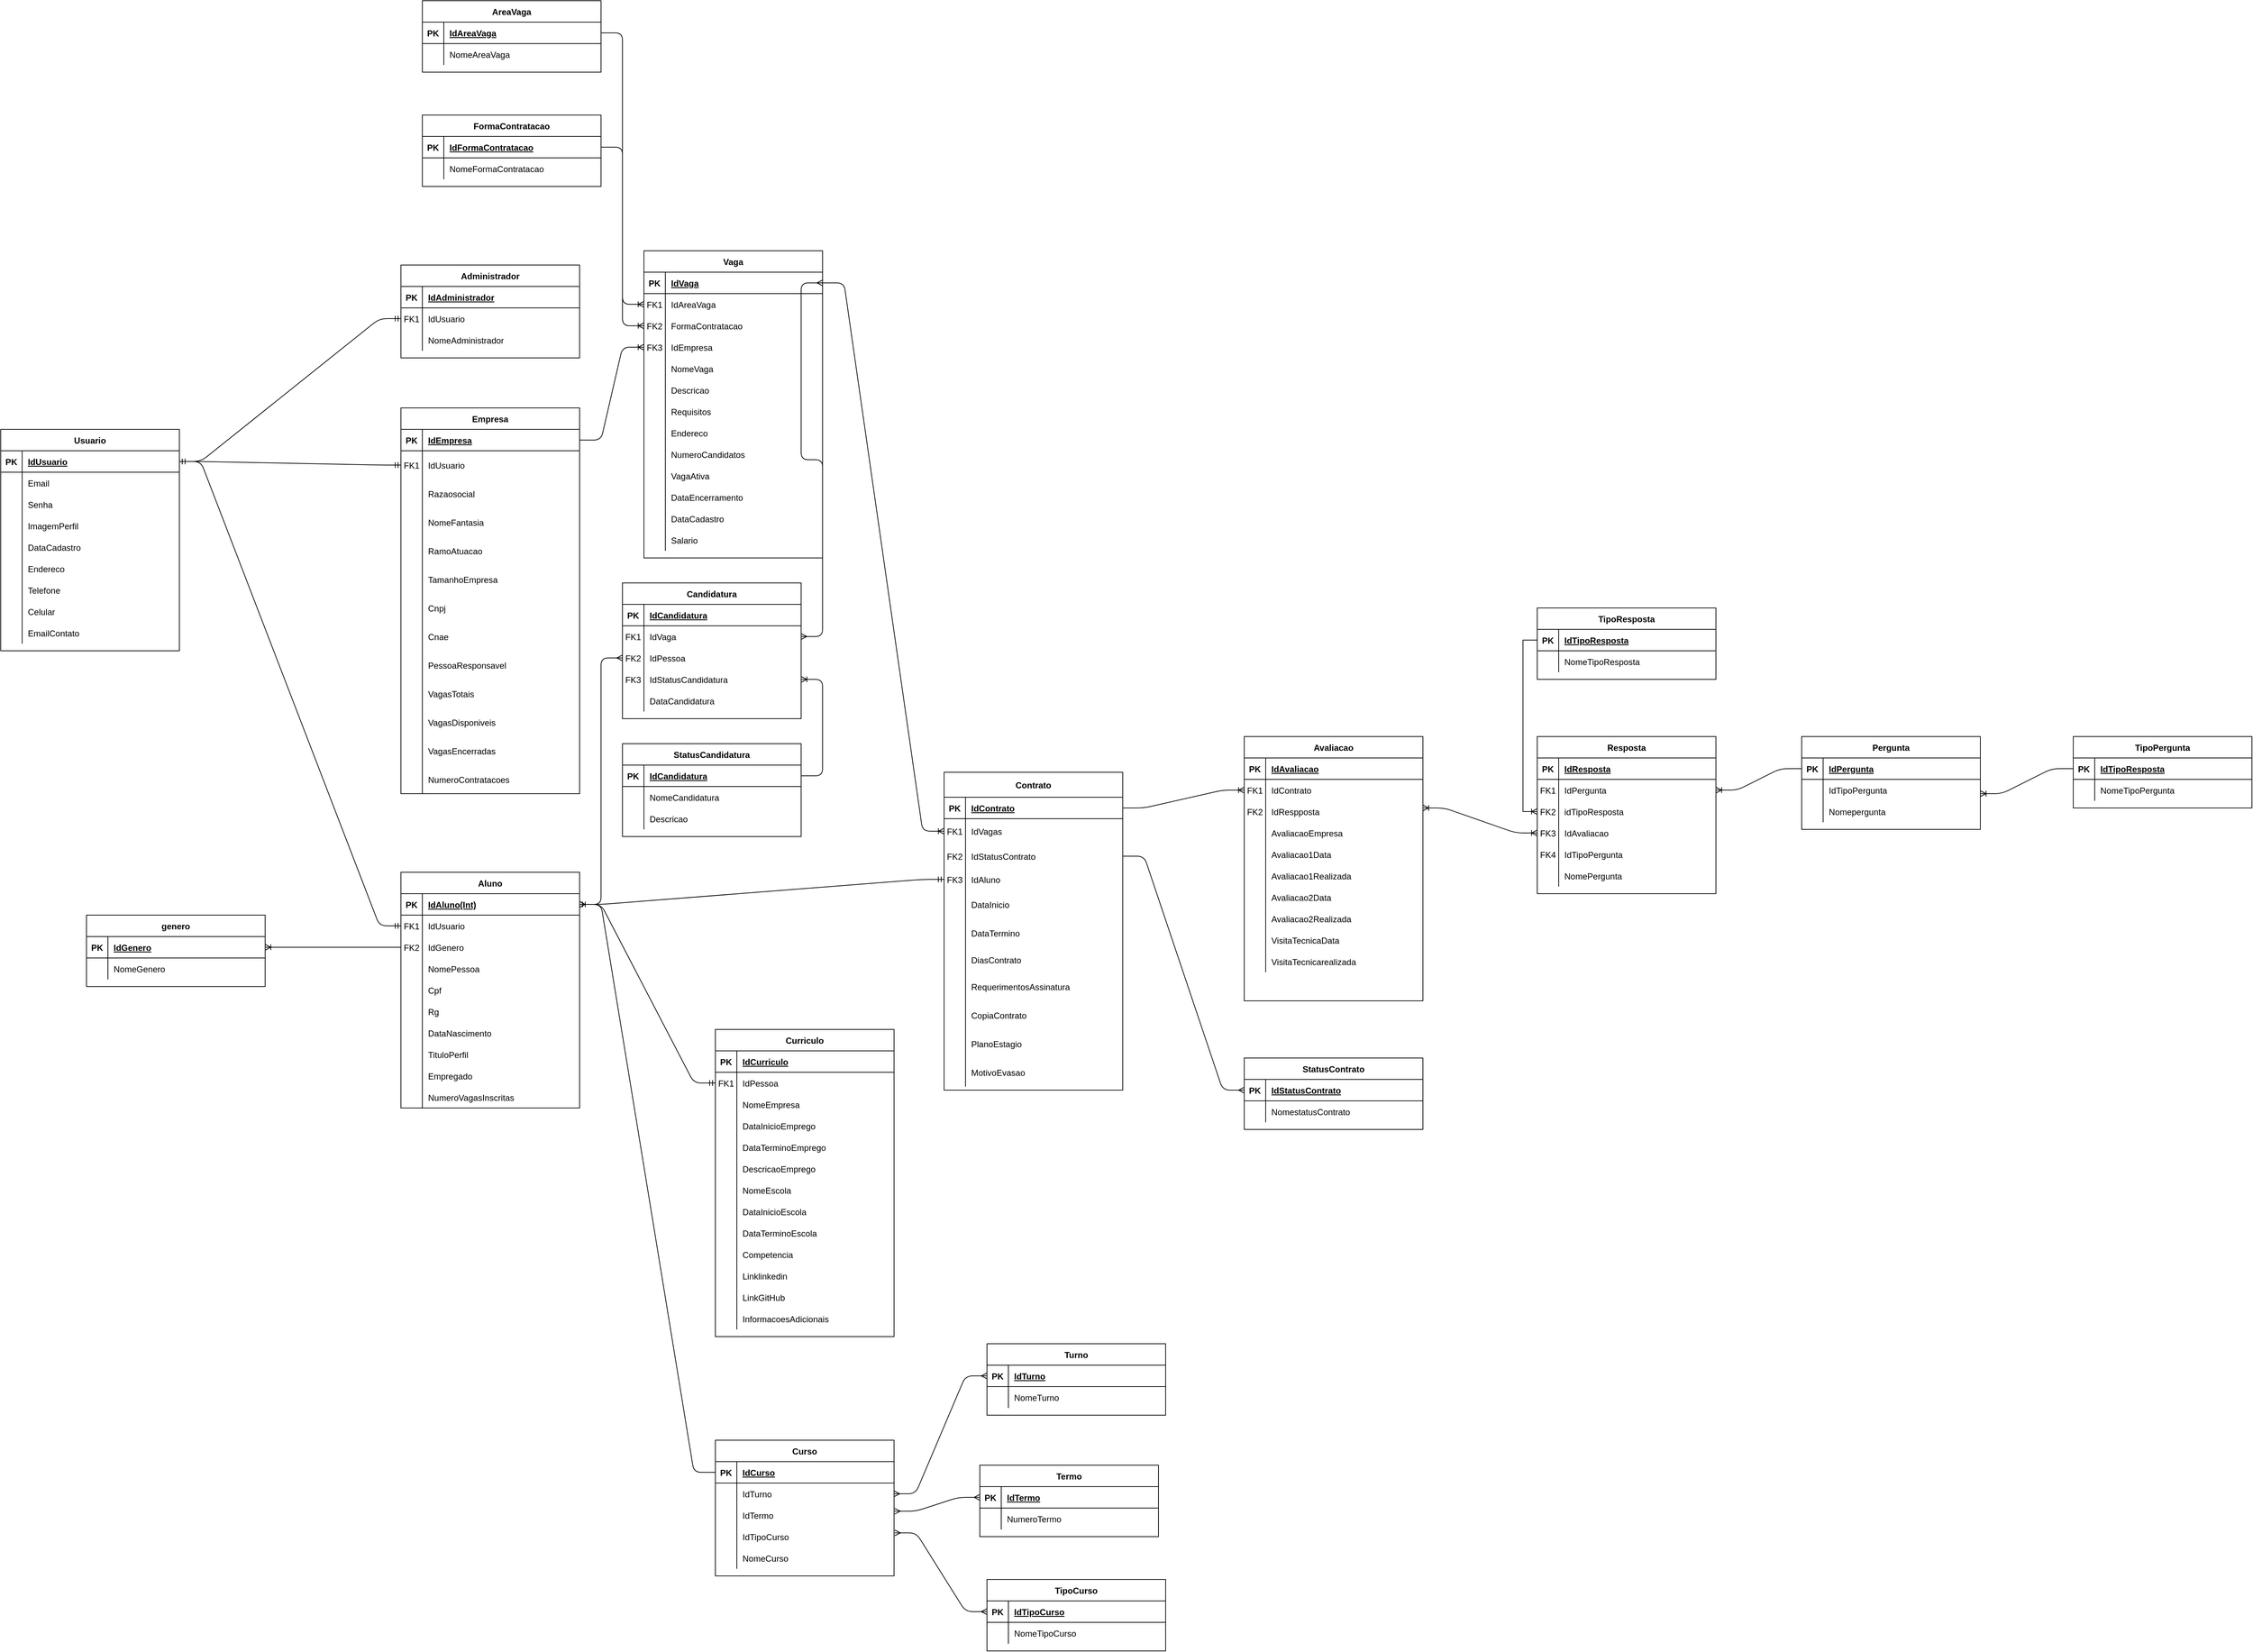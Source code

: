 <mxfile version="13.6.10" type="device"><diagram id="PlsIfTSXhaiRMU3LfDQs" name="Page-1"><mxGraphModel dx="1826" dy="867" grid="1" gridSize="10" guides="1" tooltips="1" connect="1" arrows="1" fold="1" page="1" pageScale="1" pageWidth="827" pageHeight="1169" math="0" shadow="0"><root><mxCell id="0"/><mxCell id="1" parent="0"/><mxCell id="OJy1nXVbB-UuXMC3lH1P-418" value="" style="shape=partialRectangle;collapsible=0;dropTarget=0;pointerEvents=0;fillColor=none;points=[[0,0.5],[1,0.5]];portConstraint=eastwest;top=0;left=0;right=0;bottom=0;" vertex="1" parent="1"><mxGeometry x="230" y="1340" width="250" height="30" as="geometry"/></mxCell><mxCell id="OJy1nXVbB-UuXMC3lH1P-419" value="" style="shape=partialRectangle;overflow=hidden;connectable=0;fillColor=none;top=0;left=0;bottom=0;right=0;" vertex="1" parent="OJy1nXVbB-UuXMC3lH1P-418"><mxGeometry width="30" height="30" as="geometry"/></mxCell><mxCell id="OJy1nXVbB-UuXMC3lH1P-420" value="" style="shape=partialRectangle;overflow=hidden;connectable=0;fillColor=none;top=0;left=0;bottom=0;right=0;" vertex="1" parent="1"><mxGeometry x="590" y="1470" width="30" height="30" as="geometry"/></mxCell><mxCell id="OJy1nXVbB-UuXMC3lH1P-421" value="" style="edgeStyle=entityRelationEdgeStyle;fontSize=12;html=1;endArrow=ERmandOne;startArrow=ERmandOne;exitX=1;exitY=0.5;exitDx=0;exitDy=0;entryX=0;entryY=0.5;entryDx=0;entryDy=0;" edge="1" parent="1" source="OJy1nXVbB-UuXMC3lH1P-515" target="OJy1nXVbB-UuXMC3lH1P-432"><mxGeometry width="100" height="100" relative="1" as="geometry"><mxPoint x="360" y="1130" as="sourcePoint"/><mxPoint x="460" y="1030" as="targetPoint"/></mxGeometry></mxCell><mxCell id="OJy1nXVbB-UuXMC3lH1P-422" value="" style="edgeStyle=entityRelationEdgeStyle;fontSize=12;html=1;endArrow=ERmandOne;startArrow=ERmandOne;exitX=1;exitY=0.5;exitDx=0;exitDy=0;entryX=0;entryY=0.5;entryDx=0;entryDy=0;" edge="1" parent="1" source="OJy1nXVbB-UuXMC3lH1P-515" target="OJy1nXVbB-UuXMC3lH1P-482"><mxGeometry width="100" height="100" relative="1" as="geometry"><mxPoint x="350.0" y="1350" as="sourcePoint"/><mxPoint x="520.0" y="1380" as="targetPoint"/></mxGeometry></mxCell><mxCell id="OJy1nXVbB-UuXMC3lH1P-423" value="" style="edgeStyle=entityRelationEdgeStyle;fontSize=12;html=1;endArrow=ERmandOne;startArrow=ERmandOne;entryX=0;entryY=0.5;entryDx=0;entryDy=0;exitX=1;exitY=0.5;exitDx=0;exitDy=0;" edge="1" parent="1" source="OJy1nXVbB-UuXMC3lH1P-515" target="OJy1nXVbB-UuXMC3lH1P-442"><mxGeometry width="100" height="100" relative="1" as="geometry"><mxPoint x="370" y="1210" as="sourcePoint"/><mxPoint x="680" y="1210" as="targetPoint"/></mxGeometry></mxCell><mxCell id="OJy1nXVbB-UuXMC3lH1P-424" value="" style="edgeStyle=entityRelationEdgeStyle;fontSize=12;html=1;endArrow=ERoneToMany;exitX=1;exitY=0.5;exitDx=0;exitDy=0;entryX=0;entryY=0.5;entryDx=0;entryDy=0;" edge="1" parent="1" source="OJy1nXVbB-UuXMC3lH1P-559" target="OJy1nXVbB-UuXMC3lH1P-645"><mxGeometry width="100" height="100" relative="1" as="geometry"><mxPoint x="1120" y="900" as="sourcePoint"/><mxPoint x="1530" y="1400" as="targetPoint"/></mxGeometry></mxCell><mxCell id="OJy1nXVbB-UuXMC3lH1P-425" value="" style="edgeStyle=entityRelationEdgeStyle;fontSize=12;html=1;endArrow=ERoneToMany;exitX=1;exitY=0.5;exitDx=0;exitDy=0;entryX=0;entryY=0.5;entryDx=0;entryDy=0;" edge="1" parent="1" source="OJy1nXVbB-UuXMC3lH1P-642" target="OJy1nXVbB-UuXMC3lH1P-679"><mxGeometry width="100" height="100" relative="1" as="geometry"><mxPoint x="1460" y="900" as="sourcePoint"/><mxPoint x="1550" y="930" as="targetPoint"/></mxGeometry></mxCell><mxCell id="OJy1nXVbB-UuXMC3lH1P-426" value="" style="edgeStyle=entityRelationEdgeStyle;fontSize=12;html=1;endArrow=ERoneToMany;exitX=1;exitY=0.5;exitDx=0;exitDy=0;entryX=0;entryY=0.5;entryDx=0;entryDy=0;" edge="1" parent="1" source="OJy1nXVbB-UuXMC3lH1P-439" target="OJy1nXVbB-UuXMC3lH1P-568"><mxGeometry width="100" height="100" relative="1" as="geometry"><mxPoint x="931.75" y="1165.68" as="sourcePoint"/><mxPoint x="1010" y="985" as="targetPoint"/></mxGeometry></mxCell><mxCell id="OJy1nXVbB-UuXMC3lH1P-427" value="" style="edgeStyle=entityRelationEdgeStyle;fontSize=12;html=1;endArrow=ERmandOne;startArrow=ERmandOne;entryX=0;entryY=0.5;entryDx=0;entryDy=0;exitX=1;exitY=0.5;exitDx=0;exitDy=0;" edge="1" parent="1" source="OJy1nXVbB-UuXMC3lH1P-479" target="OJy1nXVbB-UuXMC3lH1P-739"><mxGeometry width="100" height="100" relative="1" as="geometry"><mxPoint x="1055" y="2230" as="sourcePoint"/><mxPoint x="1155" y="2130" as="targetPoint"/></mxGeometry></mxCell><mxCell id="OJy1nXVbB-UuXMC3lH1P-428" value="Administrador" style="shape=table;startSize=30;container=1;collapsible=1;childLayout=tableLayout;fixedRows=1;rowLines=0;fontStyle=1;align=center;resizeLast=1;" vertex="1" parent="1"><mxGeometry x="670" y="930" width="250" height="130" as="geometry"/></mxCell><mxCell id="OJy1nXVbB-UuXMC3lH1P-429" value="" style="shape=partialRectangle;collapsible=0;dropTarget=0;pointerEvents=0;fillColor=none;points=[[0,0.5],[1,0.5]];portConstraint=eastwest;top=0;left=0;right=0;bottom=1;" vertex="1" parent="OJy1nXVbB-UuXMC3lH1P-428"><mxGeometry y="30" width="250" height="30" as="geometry"/></mxCell><mxCell id="OJy1nXVbB-UuXMC3lH1P-430" value="PK" style="shape=partialRectangle;overflow=hidden;connectable=0;fillColor=none;top=0;left=0;bottom=0;right=0;fontStyle=1;" vertex="1" parent="OJy1nXVbB-UuXMC3lH1P-429"><mxGeometry width="30" height="30" as="geometry"/></mxCell><mxCell id="OJy1nXVbB-UuXMC3lH1P-431" value="IdAdministrador" style="shape=partialRectangle;overflow=hidden;connectable=0;fillColor=none;top=0;left=0;bottom=0;right=0;align=left;spacingLeft=6;fontStyle=5;" vertex="1" parent="OJy1nXVbB-UuXMC3lH1P-429"><mxGeometry x="30" width="220" height="30" as="geometry"/></mxCell><mxCell id="OJy1nXVbB-UuXMC3lH1P-432" value="" style="shape=partialRectangle;collapsible=0;dropTarget=0;pointerEvents=0;fillColor=none;points=[[0,0.5],[1,0.5]];portConstraint=eastwest;top=0;left=0;right=0;bottom=0;" vertex="1" parent="OJy1nXVbB-UuXMC3lH1P-428"><mxGeometry y="60" width="250" height="30" as="geometry"/></mxCell><mxCell id="OJy1nXVbB-UuXMC3lH1P-433" value="FK1" style="shape=partialRectangle;overflow=hidden;connectable=0;fillColor=none;top=0;left=0;bottom=0;right=0;" vertex="1" parent="OJy1nXVbB-UuXMC3lH1P-432"><mxGeometry width="30" height="30" as="geometry"/></mxCell><mxCell id="OJy1nXVbB-UuXMC3lH1P-434" value="IdUsuario" style="shape=partialRectangle;overflow=hidden;connectable=0;fillColor=none;top=0;left=0;bottom=0;right=0;align=left;spacingLeft=6;" vertex="1" parent="OJy1nXVbB-UuXMC3lH1P-432"><mxGeometry x="30" width="220" height="30" as="geometry"/></mxCell><mxCell id="OJy1nXVbB-UuXMC3lH1P-435" value="" style="shape=partialRectangle;collapsible=0;dropTarget=0;pointerEvents=0;fillColor=none;points=[[0,0.5],[1,0.5]];portConstraint=eastwest;top=0;left=0;right=0;bottom=0;" vertex="1" parent="OJy1nXVbB-UuXMC3lH1P-428"><mxGeometry y="90" width="250" height="30" as="geometry"/></mxCell><mxCell id="OJy1nXVbB-UuXMC3lH1P-436" value="" style="shape=partialRectangle;overflow=hidden;connectable=0;fillColor=none;top=0;left=0;bottom=0;right=0;" vertex="1" parent="OJy1nXVbB-UuXMC3lH1P-435"><mxGeometry width="30" height="30" as="geometry"/></mxCell><mxCell id="OJy1nXVbB-UuXMC3lH1P-437" value="NomeAdministrador" style="shape=partialRectangle;overflow=hidden;connectable=0;fillColor=none;top=0;left=0;bottom=0;right=0;align=left;spacingLeft=6;" vertex="1" parent="OJy1nXVbB-UuXMC3lH1P-435"><mxGeometry x="30" width="220" height="30" as="geometry"/></mxCell><mxCell id="OJy1nXVbB-UuXMC3lH1P-438" value="Empresa" style="shape=table;startSize=30;container=1;collapsible=1;childLayout=tableLayout;fixedRows=1;rowLines=0;fontStyle=1;align=center;resizeLast=1;" vertex="1" parent="1"><mxGeometry x="670" y="1130" width="250" height="540" as="geometry"/></mxCell><mxCell id="OJy1nXVbB-UuXMC3lH1P-439" value="" style="shape=partialRectangle;collapsible=0;dropTarget=0;pointerEvents=0;fillColor=none;points=[[0,0.5],[1,0.5]];portConstraint=eastwest;top=0;left=0;right=0;bottom=1;" vertex="1" parent="OJy1nXVbB-UuXMC3lH1P-438"><mxGeometry y="30" width="250" height="30" as="geometry"/></mxCell><mxCell id="OJy1nXVbB-UuXMC3lH1P-440" value="PK" style="shape=partialRectangle;overflow=hidden;connectable=0;fillColor=none;top=0;left=0;bottom=0;right=0;fontStyle=1;" vertex="1" parent="OJy1nXVbB-UuXMC3lH1P-439"><mxGeometry width="30" height="30" as="geometry"/></mxCell><mxCell id="OJy1nXVbB-UuXMC3lH1P-441" value="IdEmpresa" style="shape=partialRectangle;overflow=hidden;connectable=0;fillColor=none;top=0;left=0;bottom=0;right=0;align=left;spacingLeft=6;fontStyle=5;" vertex="1" parent="OJy1nXVbB-UuXMC3lH1P-439"><mxGeometry x="30" width="220" height="30" as="geometry"/></mxCell><mxCell id="OJy1nXVbB-UuXMC3lH1P-442" value="" style="shape=partialRectangle;collapsible=0;dropTarget=0;pointerEvents=0;fillColor=none;points=[[0,0.5],[1,0.5]];portConstraint=eastwest;top=0;left=0;right=0;bottom=0;" vertex="1" parent="OJy1nXVbB-UuXMC3lH1P-438"><mxGeometry y="60" width="250" height="40" as="geometry"/></mxCell><mxCell id="OJy1nXVbB-UuXMC3lH1P-443" value="FK1" style="shape=partialRectangle;overflow=hidden;connectable=0;fillColor=none;top=0;left=0;bottom=0;right=0;" vertex="1" parent="OJy1nXVbB-UuXMC3lH1P-442"><mxGeometry width="30" height="40" as="geometry"/></mxCell><mxCell id="OJy1nXVbB-UuXMC3lH1P-444" value="IdUsuario" style="shape=partialRectangle;overflow=hidden;connectable=0;fillColor=none;top=0;left=0;bottom=0;right=0;align=left;spacingLeft=6;" vertex="1" parent="OJy1nXVbB-UuXMC3lH1P-442"><mxGeometry x="30" width="220" height="40" as="geometry"/></mxCell><mxCell id="OJy1nXVbB-UuXMC3lH1P-445" value="" style="shape=partialRectangle;collapsible=0;dropTarget=0;pointerEvents=0;fillColor=none;points=[[0,0.5],[1,0.5]];portConstraint=eastwest;top=0;left=0;right=0;bottom=0;" vertex="1" parent="OJy1nXVbB-UuXMC3lH1P-438"><mxGeometry y="100" width="250" height="40" as="geometry"/></mxCell><mxCell id="OJy1nXVbB-UuXMC3lH1P-446" value="" style="shape=partialRectangle;overflow=hidden;connectable=0;fillColor=none;top=0;left=0;bottom=0;right=0;" vertex="1" parent="OJy1nXVbB-UuXMC3lH1P-445"><mxGeometry width="30" height="40" as="geometry"/></mxCell><mxCell id="OJy1nXVbB-UuXMC3lH1P-447" value="Razaosocial" style="shape=partialRectangle;overflow=hidden;connectable=0;fillColor=none;top=0;left=0;bottom=0;right=0;align=left;spacingLeft=6;" vertex="1" parent="OJy1nXVbB-UuXMC3lH1P-445"><mxGeometry x="30" width="220" height="40" as="geometry"/></mxCell><mxCell id="OJy1nXVbB-UuXMC3lH1P-448" value="" style="shape=partialRectangle;collapsible=0;dropTarget=0;pointerEvents=0;fillColor=none;points=[[0,0.5],[1,0.5]];portConstraint=eastwest;top=0;left=0;right=0;bottom=0;" vertex="1" parent="OJy1nXVbB-UuXMC3lH1P-438"><mxGeometry y="140" width="250" height="40" as="geometry"/></mxCell><mxCell id="OJy1nXVbB-UuXMC3lH1P-449" value="" style="shape=partialRectangle;overflow=hidden;connectable=0;fillColor=none;top=0;left=0;bottom=0;right=0;" vertex="1" parent="OJy1nXVbB-UuXMC3lH1P-448"><mxGeometry width="30" height="40" as="geometry"/></mxCell><mxCell id="OJy1nXVbB-UuXMC3lH1P-450" value="NomeFantasia" style="shape=partialRectangle;overflow=hidden;connectable=0;fillColor=none;top=0;left=0;bottom=0;right=0;align=left;spacingLeft=6;" vertex="1" parent="OJy1nXVbB-UuXMC3lH1P-448"><mxGeometry x="30" width="220" height="40" as="geometry"/></mxCell><mxCell id="OJy1nXVbB-UuXMC3lH1P-451" value="" style="shape=partialRectangle;collapsible=0;dropTarget=0;pointerEvents=0;fillColor=none;points=[[0,0.5],[1,0.5]];portConstraint=eastwest;top=0;left=0;right=0;bottom=0;" vertex="1" parent="OJy1nXVbB-UuXMC3lH1P-438"><mxGeometry y="180" width="250" height="40" as="geometry"/></mxCell><mxCell id="OJy1nXVbB-UuXMC3lH1P-452" value="" style="shape=partialRectangle;overflow=hidden;connectable=0;fillColor=none;top=0;left=0;bottom=0;right=0;" vertex="1" parent="OJy1nXVbB-UuXMC3lH1P-451"><mxGeometry width="30" height="40" as="geometry"/></mxCell><mxCell id="OJy1nXVbB-UuXMC3lH1P-453" value="RamoAtuacao" style="shape=partialRectangle;overflow=hidden;connectable=0;fillColor=none;top=0;left=0;bottom=0;right=0;align=left;spacingLeft=6;" vertex="1" parent="OJy1nXVbB-UuXMC3lH1P-451"><mxGeometry x="30" width="220" height="40" as="geometry"/></mxCell><mxCell id="OJy1nXVbB-UuXMC3lH1P-454" value="" style="shape=partialRectangle;collapsible=0;dropTarget=0;pointerEvents=0;fillColor=none;points=[[0,0.5],[1,0.5]];portConstraint=eastwest;top=0;left=0;right=0;bottom=0;" vertex="1" parent="OJy1nXVbB-UuXMC3lH1P-438"><mxGeometry y="220" width="250" height="40" as="geometry"/></mxCell><mxCell id="OJy1nXVbB-UuXMC3lH1P-455" value="" style="shape=partialRectangle;overflow=hidden;connectable=0;fillColor=none;top=0;left=0;bottom=0;right=0;" vertex="1" parent="OJy1nXVbB-UuXMC3lH1P-454"><mxGeometry width="30" height="40" as="geometry"/></mxCell><mxCell id="OJy1nXVbB-UuXMC3lH1P-456" value="TamanhoEmpresa" style="shape=partialRectangle;overflow=hidden;connectable=0;fillColor=none;top=0;left=0;bottom=0;right=0;align=left;spacingLeft=6;" vertex="1" parent="OJy1nXVbB-UuXMC3lH1P-454"><mxGeometry x="30" width="220" height="40" as="geometry"/></mxCell><mxCell id="OJy1nXVbB-UuXMC3lH1P-457" value="" style="shape=partialRectangle;collapsible=0;dropTarget=0;pointerEvents=0;fillColor=none;points=[[0,0.5],[1,0.5]];portConstraint=eastwest;top=0;left=0;right=0;bottom=0;" vertex="1" parent="OJy1nXVbB-UuXMC3lH1P-438"><mxGeometry y="260" width="250" height="40" as="geometry"/></mxCell><mxCell id="OJy1nXVbB-UuXMC3lH1P-458" value="" style="shape=partialRectangle;overflow=hidden;connectable=0;fillColor=none;top=0;left=0;bottom=0;right=0;" vertex="1" parent="OJy1nXVbB-UuXMC3lH1P-457"><mxGeometry width="30" height="40" as="geometry"/></mxCell><mxCell id="OJy1nXVbB-UuXMC3lH1P-459" value="Cnpj" style="shape=partialRectangle;overflow=hidden;connectable=0;fillColor=none;top=0;left=0;bottom=0;right=0;align=left;spacingLeft=6;" vertex="1" parent="OJy1nXVbB-UuXMC3lH1P-457"><mxGeometry x="30" width="220" height="40" as="geometry"/></mxCell><mxCell id="OJy1nXVbB-UuXMC3lH1P-460" value="" style="shape=partialRectangle;collapsible=0;dropTarget=0;pointerEvents=0;fillColor=none;points=[[0,0.5],[1,0.5]];portConstraint=eastwest;top=0;left=0;right=0;bottom=0;" vertex="1" parent="OJy1nXVbB-UuXMC3lH1P-438"><mxGeometry y="300" width="250" height="40" as="geometry"/></mxCell><mxCell id="OJy1nXVbB-UuXMC3lH1P-461" value="" style="shape=partialRectangle;overflow=hidden;connectable=0;fillColor=none;top=0;left=0;bottom=0;right=0;" vertex="1" parent="OJy1nXVbB-UuXMC3lH1P-460"><mxGeometry width="30" height="40" as="geometry"/></mxCell><mxCell id="OJy1nXVbB-UuXMC3lH1P-462" value="Cnae" style="shape=partialRectangle;overflow=hidden;connectable=0;fillColor=none;top=0;left=0;bottom=0;right=0;align=left;spacingLeft=6;" vertex="1" parent="OJy1nXVbB-UuXMC3lH1P-460"><mxGeometry x="30" width="220" height="40" as="geometry"/></mxCell><mxCell id="OJy1nXVbB-UuXMC3lH1P-463" value="" style="shape=partialRectangle;collapsible=0;dropTarget=0;pointerEvents=0;fillColor=none;points=[[0,0.5],[1,0.5]];portConstraint=eastwest;top=0;left=0;right=0;bottom=0;" vertex="1" parent="OJy1nXVbB-UuXMC3lH1P-438"><mxGeometry y="340" width="250" height="40" as="geometry"/></mxCell><mxCell id="OJy1nXVbB-UuXMC3lH1P-464" value="" style="shape=partialRectangle;overflow=hidden;connectable=0;fillColor=none;top=0;left=0;bottom=0;right=0;" vertex="1" parent="OJy1nXVbB-UuXMC3lH1P-463"><mxGeometry width="30" height="40" as="geometry"/></mxCell><mxCell id="OJy1nXVbB-UuXMC3lH1P-465" value="PessoaResponsavel" style="shape=partialRectangle;overflow=hidden;connectable=0;fillColor=none;top=0;left=0;bottom=0;right=0;align=left;spacingLeft=6;" vertex="1" parent="OJy1nXVbB-UuXMC3lH1P-463"><mxGeometry x="30" width="220" height="40" as="geometry"/></mxCell><mxCell id="OJy1nXVbB-UuXMC3lH1P-466" value="" style="shape=partialRectangle;collapsible=0;dropTarget=0;pointerEvents=0;fillColor=none;points=[[0,0.5],[1,0.5]];portConstraint=eastwest;top=0;left=0;right=0;bottom=0;" vertex="1" parent="OJy1nXVbB-UuXMC3lH1P-438"><mxGeometry y="380" width="250" height="40" as="geometry"/></mxCell><mxCell id="OJy1nXVbB-UuXMC3lH1P-467" value="" style="shape=partialRectangle;overflow=hidden;connectable=0;fillColor=none;top=0;left=0;bottom=0;right=0;" vertex="1" parent="OJy1nXVbB-UuXMC3lH1P-466"><mxGeometry width="30" height="40" as="geometry"/></mxCell><mxCell id="OJy1nXVbB-UuXMC3lH1P-468" value="VagasTotais" style="shape=partialRectangle;overflow=hidden;connectable=0;fillColor=none;top=0;left=0;bottom=0;right=0;align=left;spacingLeft=6;" vertex="1" parent="OJy1nXVbB-UuXMC3lH1P-466"><mxGeometry x="30" width="220" height="40" as="geometry"/></mxCell><mxCell id="OJy1nXVbB-UuXMC3lH1P-469" value="" style="shape=partialRectangle;collapsible=0;dropTarget=0;pointerEvents=0;fillColor=none;points=[[0,0.5],[1,0.5]];portConstraint=eastwest;top=0;left=0;right=0;bottom=0;" vertex="1" parent="OJy1nXVbB-UuXMC3lH1P-438"><mxGeometry y="420" width="250" height="40" as="geometry"/></mxCell><mxCell id="OJy1nXVbB-UuXMC3lH1P-470" value="" style="shape=partialRectangle;overflow=hidden;connectable=0;fillColor=none;top=0;left=0;bottom=0;right=0;" vertex="1" parent="OJy1nXVbB-UuXMC3lH1P-469"><mxGeometry width="30" height="40" as="geometry"/></mxCell><mxCell id="OJy1nXVbB-UuXMC3lH1P-471" value="VagasDisponiveis" style="shape=partialRectangle;overflow=hidden;connectable=0;fillColor=none;top=0;left=0;bottom=0;right=0;align=left;spacingLeft=6;" vertex="1" parent="OJy1nXVbB-UuXMC3lH1P-469"><mxGeometry x="30" width="220" height="40" as="geometry"/></mxCell><mxCell id="OJy1nXVbB-UuXMC3lH1P-472" value="" style="shape=partialRectangle;collapsible=0;dropTarget=0;pointerEvents=0;fillColor=none;points=[[0,0.5],[1,0.5]];portConstraint=eastwest;top=0;left=0;right=0;bottom=0;" vertex="1" parent="OJy1nXVbB-UuXMC3lH1P-438"><mxGeometry y="460" width="250" height="40" as="geometry"/></mxCell><mxCell id="OJy1nXVbB-UuXMC3lH1P-473" value="" style="shape=partialRectangle;overflow=hidden;connectable=0;fillColor=none;top=0;left=0;bottom=0;right=0;" vertex="1" parent="OJy1nXVbB-UuXMC3lH1P-472"><mxGeometry width="30" height="40" as="geometry"/></mxCell><mxCell id="OJy1nXVbB-UuXMC3lH1P-474" value="VagasEncerradas" style="shape=partialRectangle;overflow=hidden;connectable=0;fillColor=none;top=0;left=0;bottom=0;right=0;align=left;spacingLeft=6;" vertex="1" parent="OJy1nXVbB-UuXMC3lH1P-472"><mxGeometry x="30" width="220" height="40" as="geometry"/></mxCell><mxCell id="OJy1nXVbB-UuXMC3lH1P-475" value="" style="shape=partialRectangle;collapsible=0;dropTarget=0;pointerEvents=0;fillColor=none;points=[[0,0.5],[1,0.5]];portConstraint=eastwest;top=0;left=0;right=0;bottom=0;" vertex="1" parent="OJy1nXVbB-UuXMC3lH1P-438"><mxGeometry y="500" width="250" height="40" as="geometry"/></mxCell><mxCell id="OJy1nXVbB-UuXMC3lH1P-476" value="" style="shape=partialRectangle;overflow=hidden;connectable=0;fillColor=none;top=0;left=0;bottom=0;right=0;" vertex="1" parent="OJy1nXVbB-UuXMC3lH1P-475"><mxGeometry width="30" height="40" as="geometry"/></mxCell><mxCell id="OJy1nXVbB-UuXMC3lH1P-477" value="NumeroContratacoes" style="shape=partialRectangle;overflow=hidden;connectable=0;fillColor=none;top=0;left=0;bottom=0;right=0;align=left;spacingLeft=6;" vertex="1" parent="OJy1nXVbB-UuXMC3lH1P-475"><mxGeometry x="30" width="220" height="40" as="geometry"/></mxCell><mxCell id="OJy1nXVbB-UuXMC3lH1P-478" value="Aluno" style="shape=table;startSize=30;container=1;collapsible=1;childLayout=tableLayout;fixedRows=1;rowLines=0;fontStyle=1;align=center;resizeLast=1;" vertex="1" parent="1"><mxGeometry x="670" y="1780" width="250" height="330" as="geometry"/></mxCell><mxCell id="OJy1nXVbB-UuXMC3lH1P-479" value="" style="shape=partialRectangle;collapsible=0;dropTarget=0;pointerEvents=0;fillColor=none;points=[[0,0.5],[1,0.5]];portConstraint=eastwest;top=0;left=0;right=0;bottom=1;" vertex="1" parent="OJy1nXVbB-UuXMC3lH1P-478"><mxGeometry y="30" width="250" height="30" as="geometry"/></mxCell><mxCell id="OJy1nXVbB-UuXMC3lH1P-480" value="PK" style="shape=partialRectangle;overflow=hidden;connectable=0;fillColor=none;top=0;left=0;bottom=0;right=0;fontStyle=1;" vertex="1" parent="OJy1nXVbB-UuXMC3lH1P-479"><mxGeometry width="30" height="30" as="geometry"/></mxCell><mxCell id="OJy1nXVbB-UuXMC3lH1P-481" value="IdAluno(Int)" style="shape=partialRectangle;overflow=hidden;connectable=0;fillColor=none;top=0;left=0;bottom=0;right=0;align=left;spacingLeft=6;fontStyle=5;" vertex="1" parent="OJy1nXVbB-UuXMC3lH1P-479"><mxGeometry x="30" width="220" height="30" as="geometry"/></mxCell><mxCell id="OJy1nXVbB-UuXMC3lH1P-482" value="" style="shape=partialRectangle;collapsible=0;dropTarget=0;pointerEvents=0;fillColor=none;points=[[0,0.5],[1,0.5]];portConstraint=eastwest;top=0;left=0;right=0;bottom=0;" vertex="1" parent="OJy1nXVbB-UuXMC3lH1P-478"><mxGeometry y="60" width="250" height="30" as="geometry"/></mxCell><mxCell id="OJy1nXVbB-UuXMC3lH1P-483" value="FK1" style="shape=partialRectangle;overflow=hidden;connectable=0;fillColor=none;top=0;left=0;bottom=0;right=0;" vertex="1" parent="OJy1nXVbB-UuXMC3lH1P-482"><mxGeometry width="30" height="30" as="geometry"/></mxCell><mxCell id="OJy1nXVbB-UuXMC3lH1P-484" value="IdUsuario" style="shape=partialRectangle;overflow=hidden;connectable=0;fillColor=none;top=0;left=0;bottom=0;right=0;align=left;spacingLeft=6;" vertex="1" parent="OJy1nXVbB-UuXMC3lH1P-482"><mxGeometry x="30" width="220" height="30" as="geometry"/></mxCell><mxCell id="OJy1nXVbB-UuXMC3lH1P-485" value="" style="shape=partialRectangle;collapsible=0;dropTarget=0;pointerEvents=0;fillColor=none;points=[[0,0.5],[1,0.5]];portConstraint=eastwest;top=0;left=0;right=0;bottom=0;" vertex="1" parent="OJy1nXVbB-UuXMC3lH1P-478"><mxGeometry y="90" width="250" height="30" as="geometry"/></mxCell><mxCell id="OJy1nXVbB-UuXMC3lH1P-486" value="FK2" style="shape=partialRectangle;overflow=hidden;connectable=0;fillColor=none;top=0;left=0;bottom=0;right=0;" vertex="1" parent="OJy1nXVbB-UuXMC3lH1P-485"><mxGeometry width="30" height="30" as="geometry"/></mxCell><mxCell id="OJy1nXVbB-UuXMC3lH1P-487" value="IdGenero" style="shape=partialRectangle;overflow=hidden;connectable=0;fillColor=none;top=0;left=0;bottom=0;right=0;align=left;spacingLeft=6;" vertex="1" parent="OJy1nXVbB-UuXMC3lH1P-485"><mxGeometry x="30" width="220" height="30" as="geometry"/></mxCell><mxCell id="OJy1nXVbB-UuXMC3lH1P-488" value="" style="shape=partialRectangle;collapsible=0;dropTarget=0;pointerEvents=0;fillColor=none;points=[[0,0.5],[1,0.5]];portConstraint=eastwest;top=0;left=0;right=0;bottom=0;" vertex="1" parent="OJy1nXVbB-UuXMC3lH1P-478"><mxGeometry y="120" width="250" height="30" as="geometry"/></mxCell><mxCell id="OJy1nXVbB-UuXMC3lH1P-489" value="" style="shape=partialRectangle;overflow=hidden;connectable=0;fillColor=none;top=0;left=0;bottom=0;right=0;" vertex="1" parent="OJy1nXVbB-UuXMC3lH1P-488"><mxGeometry width="30" height="30" as="geometry"/></mxCell><mxCell id="OJy1nXVbB-UuXMC3lH1P-490" value="NomePessoa" style="shape=partialRectangle;overflow=hidden;connectable=0;fillColor=none;top=0;left=0;bottom=0;right=0;align=left;spacingLeft=6;" vertex="1" parent="OJy1nXVbB-UuXMC3lH1P-488"><mxGeometry x="30" width="220" height="30" as="geometry"/></mxCell><mxCell id="OJy1nXVbB-UuXMC3lH1P-491" value="" style="shape=partialRectangle;collapsible=0;dropTarget=0;pointerEvents=0;fillColor=none;points=[[0,0.5],[1,0.5]];portConstraint=eastwest;top=0;left=0;right=0;bottom=0;" vertex="1" parent="OJy1nXVbB-UuXMC3lH1P-478"><mxGeometry y="150" width="250" height="30" as="geometry"/></mxCell><mxCell id="OJy1nXVbB-UuXMC3lH1P-492" value="" style="shape=partialRectangle;overflow=hidden;connectable=0;fillColor=none;top=0;left=0;bottom=0;right=0;" vertex="1" parent="OJy1nXVbB-UuXMC3lH1P-491"><mxGeometry width="30" height="30" as="geometry"/></mxCell><mxCell id="OJy1nXVbB-UuXMC3lH1P-493" value="Cpf" style="shape=partialRectangle;overflow=hidden;connectable=0;fillColor=none;top=0;left=0;bottom=0;right=0;align=left;spacingLeft=6;" vertex="1" parent="OJy1nXVbB-UuXMC3lH1P-491"><mxGeometry x="30" width="220" height="30" as="geometry"/></mxCell><mxCell id="OJy1nXVbB-UuXMC3lH1P-494" value="" style="shape=partialRectangle;collapsible=0;dropTarget=0;pointerEvents=0;fillColor=none;points=[[0,0.5],[1,0.5]];portConstraint=eastwest;top=0;left=0;right=0;bottom=0;" vertex="1" parent="OJy1nXVbB-UuXMC3lH1P-478"><mxGeometry y="180" width="250" height="30" as="geometry"/></mxCell><mxCell id="OJy1nXVbB-UuXMC3lH1P-495" value="" style="shape=partialRectangle;overflow=hidden;connectable=0;fillColor=none;top=0;left=0;bottom=0;right=0;" vertex="1" parent="OJy1nXVbB-UuXMC3lH1P-494"><mxGeometry width="30" height="30" as="geometry"/></mxCell><mxCell id="OJy1nXVbB-UuXMC3lH1P-496" value="Rg" style="shape=partialRectangle;overflow=hidden;connectable=0;fillColor=none;top=0;left=0;bottom=0;right=0;align=left;spacingLeft=6;" vertex="1" parent="OJy1nXVbB-UuXMC3lH1P-494"><mxGeometry x="30" width="220" height="30" as="geometry"/></mxCell><mxCell id="OJy1nXVbB-UuXMC3lH1P-497" value="" style="shape=partialRectangle;collapsible=0;dropTarget=0;pointerEvents=0;fillColor=none;points=[[0,0.5],[1,0.5]];portConstraint=eastwest;top=0;left=0;right=0;bottom=0;" vertex="1" parent="OJy1nXVbB-UuXMC3lH1P-478"><mxGeometry y="210" width="250" height="30" as="geometry"/></mxCell><mxCell id="OJy1nXVbB-UuXMC3lH1P-498" value="" style="shape=partialRectangle;overflow=hidden;connectable=0;fillColor=none;top=0;left=0;bottom=0;right=0;" vertex="1" parent="OJy1nXVbB-UuXMC3lH1P-497"><mxGeometry width="30" height="30" as="geometry"/></mxCell><mxCell id="OJy1nXVbB-UuXMC3lH1P-499" value="DataNascimento" style="shape=partialRectangle;overflow=hidden;connectable=0;fillColor=none;top=0;left=0;bottom=0;right=0;align=left;spacingLeft=6;" vertex="1" parent="OJy1nXVbB-UuXMC3lH1P-497"><mxGeometry x="30" width="220" height="30" as="geometry"/></mxCell><mxCell id="OJy1nXVbB-UuXMC3lH1P-503" value="" style="shape=partialRectangle;collapsible=0;dropTarget=0;pointerEvents=0;fillColor=none;points=[[0,0.5],[1,0.5]];portConstraint=eastwest;top=0;left=0;right=0;bottom=0;" vertex="1" parent="OJy1nXVbB-UuXMC3lH1P-478"><mxGeometry y="240" width="250" height="30" as="geometry"/></mxCell><mxCell id="OJy1nXVbB-UuXMC3lH1P-504" value="" style="shape=partialRectangle;overflow=hidden;connectable=0;fillColor=none;top=0;left=0;bottom=0;right=0;" vertex="1" parent="OJy1nXVbB-UuXMC3lH1P-503"><mxGeometry width="30" height="30" as="geometry"/></mxCell><mxCell id="OJy1nXVbB-UuXMC3lH1P-505" value="TituloPerfil" style="shape=partialRectangle;overflow=hidden;connectable=0;fillColor=none;top=0;left=0;bottom=0;right=0;align=left;spacingLeft=6;" vertex="1" parent="OJy1nXVbB-UuXMC3lH1P-503"><mxGeometry x="30" width="220" height="30" as="geometry"/></mxCell><mxCell id="OJy1nXVbB-UuXMC3lH1P-506" value="" style="shape=partialRectangle;collapsible=0;dropTarget=0;pointerEvents=0;fillColor=none;points=[[0,0.5],[1,0.5]];portConstraint=eastwest;top=0;left=0;right=0;bottom=0;" vertex="1" parent="OJy1nXVbB-UuXMC3lH1P-478"><mxGeometry y="270" width="250" height="30" as="geometry"/></mxCell><mxCell id="OJy1nXVbB-UuXMC3lH1P-507" value="" style="shape=partialRectangle;overflow=hidden;connectable=0;fillColor=none;top=0;left=0;bottom=0;right=0;" vertex="1" parent="OJy1nXVbB-UuXMC3lH1P-506"><mxGeometry width="30" height="30" as="geometry"/></mxCell><mxCell id="OJy1nXVbB-UuXMC3lH1P-508" value="Empregado" style="shape=partialRectangle;overflow=hidden;connectable=0;fillColor=none;top=0;left=0;bottom=0;right=0;align=left;spacingLeft=6;" vertex="1" parent="OJy1nXVbB-UuXMC3lH1P-506"><mxGeometry x="30" width="220" height="30" as="geometry"/></mxCell><mxCell id="OJy1nXVbB-UuXMC3lH1P-509" value="" style="shape=partialRectangle;collapsible=0;dropTarget=0;pointerEvents=0;fillColor=none;points=[[0,0.5],[1,0.5]];portConstraint=eastwest;top=0;left=0;right=0;bottom=0;" vertex="1" parent="OJy1nXVbB-UuXMC3lH1P-478"><mxGeometry y="300" width="250" height="30" as="geometry"/></mxCell><mxCell id="OJy1nXVbB-UuXMC3lH1P-510" value="" style="shape=partialRectangle;overflow=hidden;connectable=0;fillColor=none;top=0;left=0;bottom=0;right=0;" vertex="1" parent="OJy1nXVbB-UuXMC3lH1P-509"><mxGeometry width="30" height="30" as="geometry"/></mxCell><mxCell id="OJy1nXVbB-UuXMC3lH1P-511" value="NumeroVagasInscritas" style="shape=partialRectangle;overflow=hidden;connectable=0;fillColor=none;top=0;left=0;bottom=0;right=0;align=left;spacingLeft=6;" vertex="1" parent="OJy1nXVbB-UuXMC3lH1P-509"><mxGeometry x="30" width="220" height="30" as="geometry"/></mxCell><mxCell id="OJy1nXVbB-UuXMC3lH1P-512" value="" style="edgeStyle=entityRelationEdgeStyle;fontSize=12;html=1;endArrow=ERmany;startArrow=ERmany;exitX=1;exitY=0.5;exitDx=0;exitDy=0;entryX=0;entryY=0.5;entryDx=0;entryDy=0;" edge="1" parent="1" source="OJy1nXVbB-UuXMC3lH1P-479" target="OJy1nXVbB-UuXMC3lH1P-619"><mxGeometry width="100" height="100" relative="1" as="geometry"><mxPoint x="1010" y="1100" as="sourcePoint"/><mxPoint x="1075" y="1610" as="targetPoint"/></mxGeometry></mxCell><mxCell id="OJy1nXVbB-UuXMC3lH1P-513" value="" style="edgeStyle=entityRelationEdgeStyle;fontSize=12;html=1;endArrow=none;endFill=0;startArrow=ERoneToMany;startFill=0;exitX=1;exitY=0.5;exitDx=0;exitDy=0;" edge="1" parent="1" source="OJy1nXVbB-UuXMC3lH1P-548" target="OJy1nXVbB-UuXMC3lH1P-485"><mxGeometry width="100" height="100" relative="1" as="geometry"><mxPoint x="370" y="1959.17" as="sourcePoint"/><mxPoint x="530" y="1959.17" as="targetPoint"/></mxGeometry></mxCell><mxCell id="OJy1nXVbB-UuXMC3lH1P-514" value="Usuario" style="shape=table;startSize=30;container=1;collapsible=1;childLayout=tableLayout;fixedRows=1;rowLines=0;fontStyle=1;align=center;resizeLast=1;" vertex="1" parent="1"><mxGeometry x="110" y="1160" width="250" height="310" as="geometry"/></mxCell><mxCell id="OJy1nXVbB-UuXMC3lH1P-515" value="" style="shape=partialRectangle;collapsible=0;dropTarget=0;pointerEvents=0;fillColor=none;points=[[0,0.5],[1,0.5]];portConstraint=eastwest;top=0;left=0;right=0;bottom=1;" vertex="1" parent="OJy1nXVbB-UuXMC3lH1P-514"><mxGeometry y="30" width="250" height="30" as="geometry"/></mxCell><mxCell id="OJy1nXVbB-UuXMC3lH1P-516" value="PK" style="shape=partialRectangle;overflow=hidden;connectable=0;fillColor=none;top=0;left=0;bottom=0;right=0;fontStyle=1;" vertex="1" parent="OJy1nXVbB-UuXMC3lH1P-515"><mxGeometry width="30" height="30" as="geometry"/></mxCell><mxCell id="OJy1nXVbB-UuXMC3lH1P-517" value="IdUsuario" style="shape=partialRectangle;overflow=hidden;connectable=0;fillColor=none;top=0;left=0;bottom=0;right=0;align=left;spacingLeft=6;fontStyle=5;" vertex="1" parent="OJy1nXVbB-UuXMC3lH1P-515"><mxGeometry x="30" width="220" height="30" as="geometry"/></mxCell><mxCell id="OJy1nXVbB-UuXMC3lH1P-518" value="" style="shape=partialRectangle;collapsible=0;dropTarget=0;pointerEvents=0;fillColor=none;points=[[0,0.5],[1,0.5]];portConstraint=eastwest;top=0;left=0;right=0;bottom=0;" vertex="1" parent="OJy1nXVbB-UuXMC3lH1P-514"><mxGeometry y="60" width="250" height="30" as="geometry"/></mxCell><mxCell id="OJy1nXVbB-UuXMC3lH1P-519" value="" style="shape=partialRectangle;overflow=hidden;connectable=0;fillColor=none;top=0;left=0;bottom=0;right=0;" vertex="1" parent="OJy1nXVbB-UuXMC3lH1P-518"><mxGeometry width="30" height="30" as="geometry"/></mxCell><mxCell id="OJy1nXVbB-UuXMC3lH1P-520" value="Email" style="shape=partialRectangle;overflow=hidden;connectable=0;fillColor=none;top=0;left=0;bottom=0;right=0;align=left;spacingLeft=6;" vertex="1" parent="OJy1nXVbB-UuXMC3lH1P-518"><mxGeometry x="30" width="220" height="30" as="geometry"/></mxCell><mxCell id="OJy1nXVbB-UuXMC3lH1P-521" value="" style="shape=partialRectangle;collapsible=0;dropTarget=0;pointerEvents=0;fillColor=none;points=[[0,0.5],[1,0.5]];portConstraint=eastwest;top=0;left=0;right=0;bottom=0;" vertex="1" parent="OJy1nXVbB-UuXMC3lH1P-514"><mxGeometry y="90" width="250" height="30" as="geometry"/></mxCell><mxCell id="OJy1nXVbB-UuXMC3lH1P-522" value="" style="shape=partialRectangle;overflow=hidden;connectable=0;fillColor=none;top=0;left=0;bottom=0;right=0;" vertex="1" parent="OJy1nXVbB-UuXMC3lH1P-521"><mxGeometry width="30" height="30" as="geometry"/></mxCell><mxCell id="OJy1nXVbB-UuXMC3lH1P-523" value="Senha" style="shape=partialRectangle;overflow=hidden;connectable=0;fillColor=none;top=0;left=0;bottom=0;right=0;align=left;spacingLeft=6;" vertex="1" parent="OJy1nXVbB-UuXMC3lH1P-521"><mxGeometry x="30" width="220" height="30" as="geometry"/></mxCell><mxCell id="OJy1nXVbB-UuXMC3lH1P-524" value="" style="shape=partialRectangle;collapsible=0;dropTarget=0;pointerEvents=0;fillColor=none;points=[[0,0.5],[1,0.5]];portConstraint=eastwest;top=0;left=0;right=0;bottom=0;" vertex="1" parent="OJy1nXVbB-UuXMC3lH1P-514"><mxGeometry y="120" width="250" height="30" as="geometry"/></mxCell><mxCell id="OJy1nXVbB-UuXMC3lH1P-525" value="" style="shape=partialRectangle;overflow=hidden;connectable=0;fillColor=none;top=0;left=0;bottom=0;right=0;" vertex="1" parent="OJy1nXVbB-UuXMC3lH1P-524"><mxGeometry width="30" height="30" as="geometry"/></mxCell><mxCell id="OJy1nXVbB-UuXMC3lH1P-526" value="ImagemPerfil" style="shape=partialRectangle;overflow=hidden;connectable=0;fillColor=none;top=0;left=0;bottom=0;right=0;align=left;spacingLeft=6;" vertex="1" parent="OJy1nXVbB-UuXMC3lH1P-524"><mxGeometry x="30" width="220" height="30" as="geometry"/></mxCell><mxCell id="OJy1nXVbB-UuXMC3lH1P-527" value="" style="shape=partialRectangle;collapsible=0;dropTarget=0;pointerEvents=0;fillColor=none;points=[[0,0.5],[1,0.5]];portConstraint=eastwest;top=0;left=0;right=0;bottom=0;" vertex="1" parent="OJy1nXVbB-UuXMC3lH1P-514"><mxGeometry y="150" width="250" height="30" as="geometry"/></mxCell><mxCell id="OJy1nXVbB-UuXMC3lH1P-528" value="" style="shape=partialRectangle;overflow=hidden;connectable=0;fillColor=none;top=0;left=0;bottom=0;right=0;" vertex="1" parent="OJy1nXVbB-UuXMC3lH1P-527"><mxGeometry width="30" height="30" as="geometry"/></mxCell><mxCell id="OJy1nXVbB-UuXMC3lH1P-529" value="DataCadastro" style="shape=partialRectangle;overflow=hidden;connectable=0;fillColor=none;top=0;left=0;bottom=0;right=0;align=left;spacingLeft=6;" vertex="1" parent="OJy1nXVbB-UuXMC3lH1P-527"><mxGeometry x="30" width="220" height="30" as="geometry"/></mxCell><mxCell id="OJy1nXVbB-UuXMC3lH1P-530" value="" style="shape=partialRectangle;collapsible=0;dropTarget=0;pointerEvents=0;fillColor=none;points=[[0,0.5],[1,0.5]];portConstraint=eastwest;top=0;left=0;right=0;bottom=0;" vertex="1" parent="OJy1nXVbB-UuXMC3lH1P-514"><mxGeometry y="180" width="250" height="30" as="geometry"/></mxCell><mxCell id="OJy1nXVbB-UuXMC3lH1P-531" value="" style="shape=partialRectangle;overflow=hidden;connectable=0;fillColor=none;top=0;left=0;bottom=0;right=0;" vertex="1" parent="OJy1nXVbB-UuXMC3lH1P-530"><mxGeometry width="30" height="30" as="geometry"/></mxCell><mxCell id="OJy1nXVbB-UuXMC3lH1P-532" value="Endereco" style="shape=partialRectangle;overflow=hidden;connectable=0;fillColor=none;top=0;left=0;bottom=0;right=0;align=left;spacingLeft=6;" vertex="1" parent="OJy1nXVbB-UuXMC3lH1P-530"><mxGeometry x="30" width="220" height="30" as="geometry"/></mxCell><mxCell id="OJy1nXVbB-UuXMC3lH1P-533" value="" style="shape=partialRectangle;collapsible=0;dropTarget=0;pointerEvents=0;fillColor=none;points=[[0,0.5],[1,0.5]];portConstraint=eastwest;top=0;left=0;right=0;bottom=0;" vertex="1" parent="OJy1nXVbB-UuXMC3lH1P-514"><mxGeometry y="210" width="250" height="30" as="geometry"/></mxCell><mxCell id="OJy1nXVbB-UuXMC3lH1P-534" value="" style="shape=partialRectangle;overflow=hidden;connectable=0;fillColor=none;top=0;left=0;bottom=0;right=0;" vertex="1" parent="OJy1nXVbB-UuXMC3lH1P-533"><mxGeometry width="30" height="30" as="geometry"/></mxCell><mxCell id="OJy1nXVbB-UuXMC3lH1P-535" value="Telefone" style="shape=partialRectangle;overflow=hidden;connectable=0;fillColor=none;top=0;left=0;bottom=0;right=0;align=left;spacingLeft=6;" vertex="1" parent="OJy1nXVbB-UuXMC3lH1P-533"><mxGeometry x="30" width="220" height="30" as="geometry"/></mxCell><mxCell id="OJy1nXVbB-UuXMC3lH1P-536" value="" style="shape=partialRectangle;collapsible=0;dropTarget=0;pointerEvents=0;fillColor=none;points=[[0,0.5],[1,0.5]];portConstraint=eastwest;top=0;left=0;right=0;bottom=0;" vertex="1" parent="OJy1nXVbB-UuXMC3lH1P-514"><mxGeometry y="240" width="250" height="30" as="geometry"/></mxCell><mxCell id="OJy1nXVbB-UuXMC3lH1P-537" value="" style="shape=partialRectangle;overflow=hidden;connectable=0;fillColor=none;top=0;left=0;bottom=0;right=0;" vertex="1" parent="OJy1nXVbB-UuXMC3lH1P-536"><mxGeometry width="30" height="30" as="geometry"/></mxCell><mxCell id="OJy1nXVbB-UuXMC3lH1P-538" value="Celular" style="shape=partialRectangle;overflow=hidden;connectable=0;fillColor=none;top=0;left=0;bottom=0;right=0;align=left;spacingLeft=6;" vertex="1" parent="OJy1nXVbB-UuXMC3lH1P-536"><mxGeometry x="30" width="220" height="30" as="geometry"/></mxCell><mxCell id="OJy1nXVbB-UuXMC3lH1P-539" value="" style="shape=partialRectangle;collapsible=0;dropTarget=0;pointerEvents=0;fillColor=none;points=[[0,0.5],[1,0.5]];portConstraint=eastwest;top=0;left=0;right=0;bottom=0;" vertex="1" parent="OJy1nXVbB-UuXMC3lH1P-514"><mxGeometry y="270" width="250" height="30" as="geometry"/></mxCell><mxCell id="OJy1nXVbB-UuXMC3lH1P-540" value="" style="shape=partialRectangle;overflow=hidden;connectable=0;fillColor=none;top=0;left=0;bottom=0;right=0;" vertex="1" parent="OJy1nXVbB-UuXMC3lH1P-539"><mxGeometry width="30" height="30" as="geometry"/></mxCell><mxCell id="OJy1nXVbB-UuXMC3lH1P-541" value="EmailContato" style="shape=partialRectangle;overflow=hidden;connectable=0;fillColor=none;top=0;left=0;bottom=0;right=0;align=left;spacingLeft=6;" vertex="1" parent="OJy1nXVbB-UuXMC3lH1P-539"><mxGeometry x="30" width="220" height="30" as="geometry"/></mxCell><mxCell id="OJy1nXVbB-UuXMC3lH1P-542" value="" style="edgeStyle=entityRelationEdgeStyle;fontSize=12;html=1;endArrow=ERmany;startArrow=ERmany;entryX=0;entryY=0.5;entryDx=0;entryDy=0;" edge="1" parent="1" source="OJy1nXVbB-UuXMC3lH1P-779" target="OJy1nXVbB-UuXMC3lH1P-806"><mxGeometry width="100" height="100" relative="1" as="geometry"><mxPoint x="2032" y="1741" as="sourcePoint"/><mxPoint x="2130" y="1620" as="targetPoint"/></mxGeometry></mxCell><mxCell id="OJy1nXVbB-UuXMC3lH1P-543" value="" style="edgeStyle=entityRelationEdgeStyle;fontSize=12;html=1;endArrow=ERmany;startArrow=ERmany;exitX=1.004;exitY=0.325;exitDx=0;exitDy=0;exitPerimeter=0;entryX=0;entryY=0.5;entryDx=0;entryDy=0;" edge="1" parent="1" source="OJy1nXVbB-UuXMC3lH1P-785" target="OJy1nXVbB-UuXMC3lH1P-792"><mxGeometry width="100" height="100" relative="1" as="geometry"><mxPoint x="2040" y="1800" as="sourcePoint"/><mxPoint x="2130" y="1880" as="targetPoint"/></mxGeometry></mxCell><mxCell id="OJy1nXVbB-UuXMC3lH1P-544" value="" style="edgeStyle=entityRelationEdgeStyle;fontSize=12;html=1;endArrow=ERmany;startArrow=ERmany;exitX=1.003;exitY=0.313;exitDx=0;exitDy=0;exitPerimeter=0;entryX=0;entryY=0.5;entryDx=0;entryDy=0;" edge="1" parent="1" source="OJy1nXVbB-UuXMC3lH1P-782" target="OJy1nXVbB-UuXMC3lH1P-799"><mxGeometry width="100" height="100" relative="1" as="geometry"><mxPoint x="2030" y="1740" as="sourcePoint"/><mxPoint x="2210" y="1820" as="targetPoint"/></mxGeometry></mxCell><mxCell id="OJy1nXVbB-UuXMC3lH1P-545" value="" style="edgeStyle=entityRelationEdgeStyle;fontSize=12;html=1;endArrow=none;endFill=0;startArrow=ERoneToMany;startFill=0;entryX=0;entryY=0.5;entryDx=0;entryDy=0;exitX=1;exitY=0.5;exitDx=0;exitDy=0;" edge="1" parent="1" source="OJy1nXVbB-UuXMC3lH1P-479" target="OJy1nXVbB-UuXMC3lH1P-776"><mxGeometry width="100" height="100" relative="1" as="geometry"><mxPoint x="930" y="1830" as="sourcePoint"/><mxPoint x="1720" y="1670" as="targetPoint"/></mxGeometry></mxCell><mxCell id="OJy1nXVbB-UuXMC3lH1P-546" value="" style="edgeStyle=entityRelationEdgeStyle;fontSize=12;html=1;endArrow=ERmany;entryX=0;entryY=0.5;entryDx=0;entryDy=0;" edge="1" parent="1" source="OJy1nXVbB-UuXMC3lH1P-648" target="OJy1nXVbB-UuXMC3lH1P-813"><mxGeometry width="100" height="100" relative="1" as="geometry"><mxPoint x="1740" y="1140" as="sourcePoint"/><mxPoint x="1810" y="1240" as="targetPoint"/></mxGeometry></mxCell><mxCell id="OJy1nXVbB-UuXMC3lH1P-547" value="genero" style="shape=table;startSize=30;container=1;collapsible=1;childLayout=tableLayout;fixedRows=1;rowLines=0;fontStyle=1;align=center;resizeLast=1;" vertex="1" parent="1"><mxGeometry x="230" y="1840" width="250" height="100" as="geometry"/></mxCell><mxCell id="OJy1nXVbB-UuXMC3lH1P-548" value="" style="shape=partialRectangle;collapsible=0;dropTarget=0;pointerEvents=0;fillColor=none;points=[[0,0.5],[1,0.5]];portConstraint=eastwest;top=0;left=0;right=0;bottom=1;" vertex="1" parent="OJy1nXVbB-UuXMC3lH1P-547"><mxGeometry y="30" width="250" height="30" as="geometry"/></mxCell><mxCell id="OJy1nXVbB-UuXMC3lH1P-549" value="PK" style="shape=partialRectangle;overflow=hidden;connectable=0;fillColor=none;top=0;left=0;bottom=0;right=0;fontStyle=1;" vertex="1" parent="OJy1nXVbB-UuXMC3lH1P-548"><mxGeometry width="30" height="30" as="geometry"/></mxCell><mxCell id="OJy1nXVbB-UuXMC3lH1P-550" value="IdGenero" style="shape=partialRectangle;overflow=hidden;connectable=0;fillColor=none;top=0;left=0;bottom=0;right=0;align=left;spacingLeft=6;fontStyle=5;" vertex="1" parent="OJy1nXVbB-UuXMC3lH1P-548"><mxGeometry x="30" width="220" height="30" as="geometry"/></mxCell><mxCell id="OJy1nXVbB-UuXMC3lH1P-551" value="" style="shape=partialRectangle;collapsible=0;dropTarget=0;pointerEvents=0;fillColor=none;points=[[0,0.5],[1,0.5]];portConstraint=eastwest;top=0;left=0;right=0;bottom=0;" vertex="1" parent="OJy1nXVbB-UuXMC3lH1P-547"><mxGeometry y="60" width="250" height="30" as="geometry"/></mxCell><mxCell id="OJy1nXVbB-UuXMC3lH1P-552" value="" style="shape=partialRectangle;overflow=hidden;connectable=0;fillColor=none;top=0;left=0;bottom=0;right=0;" vertex="1" parent="OJy1nXVbB-UuXMC3lH1P-551"><mxGeometry width="30" height="30" as="geometry"/></mxCell><mxCell id="OJy1nXVbB-UuXMC3lH1P-553" value="NomeGenero" style="shape=partialRectangle;overflow=hidden;connectable=0;fillColor=none;top=0;left=0;bottom=0;right=0;align=left;spacingLeft=6;" vertex="1" parent="OJy1nXVbB-UuXMC3lH1P-551"><mxGeometry x="30" width="220" height="30" as="geometry"/></mxCell><mxCell id="OJy1nXVbB-UuXMC3lH1P-554" value="" style="edgeStyle=entityRelationEdgeStyle;fontSize=12;html=1;endArrow=ERoneToMany;startArrow=ERoneToMany;startFill=0;entryX=0;entryY=0.5;entryDx=0;entryDy=0;" edge="1" parent="1" target="OJy1nXVbB-UuXMC3lH1P-716"><mxGeometry width="100" height="100" relative="1" as="geometry"><mxPoint x="2100" y="1690" as="sourcePoint"/><mxPoint x="2260" y="1695" as="targetPoint"/></mxGeometry></mxCell><mxCell id="OJy1nXVbB-UuXMC3lH1P-555" value="" style="edgeStyle=entityRelationEdgeStyle;fontSize=12;html=1;endArrow=none;entryX=0;entryY=0.5;entryDx=0;entryDy=0;startArrow=ERoneToMany;startFill=0;endFill=0;" edge="1" parent="1" source="OJy1nXVbB-UuXMC3lH1P-710" target="OJy1nXVbB-UuXMC3lH1P-726"><mxGeometry width="100" height="100" relative="1" as="geometry"><mxPoint x="2510" y="880" as="sourcePoint"/><mxPoint x="2610" y="780" as="targetPoint"/></mxGeometry></mxCell><mxCell id="OJy1nXVbB-UuXMC3lH1P-556" value="" style="edgeStyle=entityRelationEdgeStyle;fontSize=12;html=1;endArrow=none;startArrow=ERoneToMany;startFill=0;endFill=0;" edge="1" parent="1" source="OJy1nXVbB-UuXMC3lH1P-622" target="OJy1nXVbB-UuXMC3lH1P-631"><mxGeometry width="100" height="100" relative="1" as="geometry"><mxPoint x="1621" y="1719" as="sourcePoint"/><mxPoint x="1720" y="1640" as="targetPoint"/></mxGeometry></mxCell><mxCell id="OJy1nXVbB-UuXMC3lH1P-557" value="" style="edgeStyle=entityRelationEdgeStyle;fontSize=12;html=1;endArrow=ERmandOne;startArrow=ERmandOne;exitX=1;exitY=0.5;exitDx=0;exitDy=0;entryX=0;entryY=0.5;entryDx=0;entryDy=0;" edge="1" parent="1" source="OJy1nXVbB-UuXMC3lH1P-479" target="OJy1nXVbB-UuXMC3lH1P-651"><mxGeometry width="100" height="100" relative="1" as="geometry"><mxPoint x="990" y="1710" as="sourcePoint"/><mxPoint x="1390" y="1793" as="targetPoint"/></mxGeometry></mxCell><mxCell id="OJy1nXVbB-UuXMC3lH1P-558" value="Vaga" style="shape=table;startSize=30;container=1;collapsible=1;childLayout=tableLayout;fixedRows=1;rowLines=0;fontStyle=1;align=center;resizeLast=1;" vertex="1" parent="1"><mxGeometry x="1010" y="910" width="250" height="430" as="geometry"/></mxCell><mxCell id="OJy1nXVbB-UuXMC3lH1P-559" value="" style="shape=partialRectangle;collapsible=0;dropTarget=0;pointerEvents=0;fillColor=none;points=[[0,0.5],[1,0.5]];portConstraint=eastwest;top=0;left=0;right=0;bottom=1;" vertex="1" parent="OJy1nXVbB-UuXMC3lH1P-558"><mxGeometry y="30" width="250" height="30" as="geometry"/></mxCell><mxCell id="OJy1nXVbB-UuXMC3lH1P-560" value="PK" style="shape=partialRectangle;overflow=hidden;connectable=0;fillColor=none;top=0;left=0;bottom=0;right=0;fontStyle=1;" vertex="1" parent="OJy1nXVbB-UuXMC3lH1P-559"><mxGeometry width="30" height="30" as="geometry"/></mxCell><mxCell id="OJy1nXVbB-UuXMC3lH1P-561" value="IdVaga" style="shape=partialRectangle;overflow=hidden;connectable=0;fillColor=none;top=0;left=0;bottom=0;right=0;align=left;spacingLeft=6;fontStyle=5;" vertex="1" parent="OJy1nXVbB-UuXMC3lH1P-559"><mxGeometry x="30" width="220" height="30" as="geometry"/></mxCell><mxCell id="OJy1nXVbB-UuXMC3lH1P-562" value="" style="shape=partialRectangle;collapsible=0;dropTarget=0;pointerEvents=0;fillColor=none;points=[[0,0.5],[1,0.5]];portConstraint=eastwest;top=0;left=0;right=0;bottom=0;" vertex="1" parent="OJy1nXVbB-UuXMC3lH1P-558"><mxGeometry y="60" width="250" height="30" as="geometry"/></mxCell><mxCell id="OJy1nXVbB-UuXMC3lH1P-563" value="FK1" style="shape=partialRectangle;overflow=hidden;connectable=0;fillColor=none;top=0;left=0;bottom=0;right=0;" vertex="1" parent="OJy1nXVbB-UuXMC3lH1P-562"><mxGeometry width="30" height="30" as="geometry"/></mxCell><mxCell id="OJy1nXVbB-UuXMC3lH1P-564" value="IdAreaVaga" style="shape=partialRectangle;overflow=hidden;connectable=0;fillColor=none;top=0;left=0;bottom=0;right=0;align=left;spacingLeft=6;" vertex="1" parent="OJy1nXVbB-UuXMC3lH1P-562"><mxGeometry x="30" width="220" height="30" as="geometry"/></mxCell><mxCell id="OJy1nXVbB-UuXMC3lH1P-565" value="" style="shape=partialRectangle;collapsible=0;dropTarget=0;pointerEvents=0;fillColor=none;points=[[0,0.5],[1,0.5]];portConstraint=eastwest;top=0;left=0;right=0;bottom=0;" vertex="1" parent="OJy1nXVbB-UuXMC3lH1P-558"><mxGeometry y="90" width="250" height="30" as="geometry"/></mxCell><mxCell id="OJy1nXVbB-UuXMC3lH1P-566" value="FK2" style="shape=partialRectangle;overflow=hidden;connectable=0;fillColor=none;top=0;left=0;bottom=0;right=0;" vertex="1" parent="OJy1nXVbB-UuXMC3lH1P-565"><mxGeometry width="30" height="30" as="geometry"/></mxCell><mxCell id="OJy1nXVbB-UuXMC3lH1P-567" value="FormaContratacao" style="shape=partialRectangle;overflow=hidden;connectable=0;fillColor=none;top=0;left=0;bottom=0;right=0;align=left;spacingLeft=6;" vertex="1" parent="OJy1nXVbB-UuXMC3lH1P-565"><mxGeometry x="30" width="220" height="30" as="geometry"/></mxCell><mxCell id="OJy1nXVbB-UuXMC3lH1P-568" value="" style="shape=partialRectangle;collapsible=0;dropTarget=0;pointerEvents=0;fillColor=none;points=[[0,0.5],[1,0.5]];portConstraint=eastwest;top=0;left=0;right=0;bottom=0;" vertex="1" parent="OJy1nXVbB-UuXMC3lH1P-558"><mxGeometry y="120" width="250" height="30" as="geometry"/></mxCell><mxCell id="OJy1nXVbB-UuXMC3lH1P-569" value="FK3" style="shape=partialRectangle;overflow=hidden;connectable=0;fillColor=none;top=0;left=0;bottom=0;right=0;" vertex="1" parent="OJy1nXVbB-UuXMC3lH1P-568"><mxGeometry width="30" height="30" as="geometry"/></mxCell><mxCell id="OJy1nXVbB-UuXMC3lH1P-570" value="IdEmpresa" style="shape=partialRectangle;overflow=hidden;connectable=0;fillColor=none;top=0;left=0;bottom=0;right=0;align=left;spacingLeft=6;" vertex="1" parent="OJy1nXVbB-UuXMC3lH1P-568"><mxGeometry x="30" width="220" height="30" as="geometry"/></mxCell><mxCell id="OJy1nXVbB-UuXMC3lH1P-571" value="" style="shape=partialRectangle;collapsible=0;dropTarget=0;pointerEvents=0;fillColor=none;points=[[0,0.5],[1,0.5]];portConstraint=eastwest;top=0;left=0;right=0;bottom=0;" vertex="1" parent="OJy1nXVbB-UuXMC3lH1P-558"><mxGeometry y="150" width="250" height="30" as="geometry"/></mxCell><mxCell id="OJy1nXVbB-UuXMC3lH1P-572" value="" style="shape=partialRectangle;overflow=hidden;connectable=0;fillColor=none;top=0;left=0;bottom=0;right=0;" vertex="1" parent="OJy1nXVbB-UuXMC3lH1P-571"><mxGeometry width="30" height="30" as="geometry"/></mxCell><mxCell id="OJy1nXVbB-UuXMC3lH1P-573" value="NomeVaga" style="shape=partialRectangle;overflow=hidden;connectable=0;fillColor=none;top=0;left=0;bottom=0;right=0;align=left;spacingLeft=6;" vertex="1" parent="OJy1nXVbB-UuXMC3lH1P-571"><mxGeometry x="30" width="220" height="30" as="geometry"/></mxCell><mxCell id="OJy1nXVbB-UuXMC3lH1P-574" value="" style="shape=partialRectangle;collapsible=0;dropTarget=0;pointerEvents=0;fillColor=none;points=[[0,0.5],[1,0.5]];portConstraint=eastwest;top=0;left=0;right=0;bottom=0;" vertex="1" parent="OJy1nXVbB-UuXMC3lH1P-558"><mxGeometry y="180" width="250" height="30" as="geometry"/></mxCell><mxCell id="OJy1nXVbB-UuXMC3lH1P-575" value="" style="shape=partialRectangle;overflow=hidden;connectable=0;fillColor=none;top=0;left=0;bottom=0;right=0;" vertex="1" parent="OJy1nXVbB-UuXMC3lH1P-574"><mxGeometry width="30" height="30" as="geometry"/></mxCell><mxCell id="OJy1nXVbB-UuXMC3lH1P-576" value="Descricao" style="shape=partialRectangle;overflow=hidden;connectable=0;fillColor=none;top=0;left=0;bottom=0;right=0;align=left;spacingLeft=6;" vertex="1" parent="OJy1nXVbB-UuXMC3lH1P-574"><mxGeometry x="30" width="220" height="30" as="geometry"/></mxCell><mxCell id="OJy1nXVbB-UuXMC3lH1P-577" value="" style="shape=partialRectangle;collapsible=0;dropTarget=0;pointerEvents=0;fillColor=none;points=[[0,0.5],[1,0.5]];portConstraint=eastwest;top=0;left=0;right=0;bottom=0;" vertex="1" parent="OJy1nXVbB-UuXMC3lH1P-558"><mxGeometry y="210" width="250" height="30" as="geometry"/></mxCell><mxCell id="OJy1nXVbB-UuXMC3lH1P-578" value="" style="shape=partialRectangle;overflow=hidden;connectable=0;fillColor=none;top=0;left=0;bottom=0;right=0;" vertex="1" parent="OJy1nXVbB-UuXMC3lH1P-577"><mxGeometry width="30" height="30" as="geometry"/></mxCell><mxCell id="OJy1nXVbB-UuXMC3lH1P-579" value="Requisitos" style="shape=partialRectangle;overflow=hidden;connectable=0;fillColor=none;top=0;left=0;bottom=0;right=0;align=left;spacingLeft=6;" vertex="1" parent="OJy1nXVbB-UuXMC3lH1P-577"><mxGeometry x="30" width="220" height="30" as="geometry"/></mxCell><mxCell id="OJy1nXVbB-UuXMC3lH1P-580" value="" style="shape=partialRectangle;collapsible=0;dropTarget=0;pointerEvents=0;fillColor=none;points=[[0,0.5],[1,0.5]];portConstraint=eastwest;top=0;left=0;right=0;bottom=0;" vertex="1" parent="OJy1nXVbB-UuXMC3lH1P-558"><mxGeometry y="240" width="250" height="30" as="geometry"/></mxCell><mxCell id="OJy1nXVbB-UuXMC3lH1P-581" value="" style="shape=partialRectangle;overflow=hidden;connectable=0;fillColor=none;top=0;left=0;bottom=0;right=0;" vertex="1" parent="OJy1nXVbB-UuXMC3lH1P-580"><mxGeometry width="30" height="30" as="geometry"/></mxCell><mxCell id="OJy1nXVbB-UuXMC3lH1P-582" value="Endereco" style="shape=partialRectangle;overflow=hidden;connectable=0;fillColor=none;top=0;left=0;bottom=0;right=0;align=left;spacingLeft=6;" vertex="1" parent="OJy1nXVbB-UuXMC3lH1P-580"><mxGeometry x="30" width="220" height="30" as="geometry"/></mxCell><mxCell id="OJy1nXVbB-UuXMC3lH1P-583" value="" style="shape=partialRectangle;collapsible=0;dropTarget=0;pointerEvents=0;fillColor=none;points=[[0,0.5],[1,0.5]];portConstraint=eastwest;top=0;left=0;right=0;bottom=0;" vertex="1" parent="OJy1nXVbB-UuXMC3lH1P-558"><mxGeometry y="270" width="250" height="30" as="geometry"/></mxCell><mxCell id="OJy1nXVbB-UuXMC3lH1P-584" value="" style="shape=partialRectangle;overflow=hidden;connectable=0;fillColor=none;top=0;left=0;bottom=0;right=0;" vertex="1" parent="OJy1nXVbB-UuXMC3lH1P-583"><mxGeometry width="30" height="30" as="geometry"/></mxCell><mxCell id="OJy1nXVbB-UuXMC3lH1P-585" value="NumeroCandidatos" style="shape=partialRectangle;overflow=hidden;connectable=0;fillColor=none;top=0;left=0;bottom=0;right=0;align=left;spacingLeft=6;" vertex="1" parent="OJy1nXVbB-UuXMC3lH1P-583"><mxGeometry x="30" width="220" height="30" as="geometry"/></mxCell><mxCell id="OJy1nXVbB-UuXMC3lH1P-586" value="" style="shape=partialRectangle;collapsible=0;dropTarget=0;pointerEvents=0;fillColor=none;points=[[0,0.5],[1,0.5]];portConstraint=eastwest;top=0;left=0;right=0;bottom=0;" vertex="1" parent="OJy1nXVbB-UuXMC3lH1P-558"><mxGeometry y="300" width="250" height="30" as="geometry"/></mxCell><mxCell id="OJy1nXVbB-UuXMC3lH1P-587" value="" style="shape=partialRectangle;overflow=hidden;connectable=0;fillColor=none;top=0;left=0;bottom=0;right=0;" vertex="1" parent="OJy1nXVbB-UuXMC3lH1P-586"><mxGeometry width="30" height="30" as="geometry"/></mxCell><mxCell id="OJy1nXVbB-UuXMC3lH1P-588" value="VagaAtiva" style="shape=partialRectangle;overflow=hidden;connectable=0;fillColor=none;top=0;left=0;bottom=0;right=0;align=left;spacingLeft=6;" vertex="1" parent="OJy1nXVbB-UuXMC3lH1P-586"><mxGeometry x="30" width="220" height="30" as="geometry"/></mxCell><mxCell id="OJy1nXVbB-UuXMC3lH1P-589" value="" style="shape=partialRectangle;collapsible=0;dropTarget=0;pointerEvents=0;fillColor=none;points=[[0,0.5],[1,0.5]];portConstraint=eastwest;top=0;left=0;right=0;bottom=0;" vertex="1" parent="OJy1nXVbB-UuXMC3lH1P-558"><mxGeometry y="330" width="250" height="30" as="geometry"/></mxCell><mxCell id="OJy1nXVbB-UuXMC3lH1P-590" value="" style="shape=partialRectangle;overflow=hidden;connectable=0;fillColor=none;top=0;left=0;bottom=0;right=0;" vertex="1" parent="OJy1nXVbB-UuXMC3lH1P-589"><mxGeometry width="30" height="30" as="geometry"/></mxCell><mxCell id="OJy1nXVbB-UuXMC3lH1P-591" value="DataEncerramento" style="shape=partialRectangle;overflow=hidden;connectable=0;fillColor=none;top=0;left=0;bottom=0;right=0;align=left;spacingLeft=6;" vertex="1" parent="OJy1nXVbB-UuXMC3lH1P-589"><mxGeometry x="30" width="220" height="30" as="geometry"/></mxCell><mxCell id="OJy1nXVbB-UuXMC3lH1P-592" value="" style="shape=partialRectangle;collapsible=0;dropTarget=0;pointerEvents=0;fillColor=none;points=[[0,0.5],[1,0.5]];portConstraint=eastwest;top=0;left=0;right=0;bottom=0;" vertex="1" parent="OJy1nXVbB-UuXMC3lH1P-558"><mxGeometry y="360" width="250" height="30" as="geometry"/></mxCell><mxCell id="OJy1nXVbB-UuXMC3lH1P-593" value="" style="shape=partialRectangle;overflow=hidden;connectable=0;fillColor=none;top=0;left=0;bottom=0;right=0;" vertex="1" parent="OJy1nXVbB-UuXMC3lH1P-592"><mxGeometry width="30" height="30" as="geometry"/></mxCell><mxCell id="OJy1nXVbB-UuXMC3lH1P-594" value="DataCadastro" style="shape=partialRectangle;overflow=hidden;connectable=0;fillColor=none;top=0;left=0;bottom=0;right=0;align=left;spacingLeft=6;" vertex="1" parent="OJy1nXVbB-UuXMC3lH1P-592"><mxGeometry x="30" width="220" height="30" as="geometry"/></mxCell><mxCell id="OJy1nXVbB-UuXMC3lH1P-595" value="" style="shape=partialRectangle;collapsible=0;dropTarget=0;pointerEvents=0;fillColor=none;points=[[0,0.5],[1,0.5]];portConstraint=eastwest;top=0;left=0;right=0;bottom=0;" vertex="1" parent="OJy1nXVbB-UuXMC3lH1P-558"><mxGeometry y="390" width="250" height="30" as="geometry"/></mxCell><mxCell id="OJy1nXVbB-UuXMC3lH1P-596" value="" style="shape=partialRectangle;overflow=hidden;connectable=0;fillColor=none;top=0;left=0;bottom=0;right=0;" vertex="1" parent="OJy1nXVbB-UuXMC3lH1P-595"><mxGeometry width="30" height="30" as="geometry"/></mxCell><mxCell id="OJy1nXVbB-UuXMC3lH1P-597" value="Salario" style="shape=partialRectangle;overflow=hidden;connectable=0;fillColor=none;top=0;left=0;bottom=0;right=0;align=left;spacingLeft=6;" vertex="1" parent="OJy1nXVbB-UuXMC3lH1P-595"><mxGeometry x="30" width="220" height="30" as="geometry"/></mxCell><mxCell id="OJy1nXVbB-UuXMC3lH1P-598" value="AreaVaga" style="shape=table;startSize=30;container=1;collapsible=1;childLayout=tableLayout;fixedRows=1;rowLines=0;fontStyle=1;align=center;resizeLast=1;" vertex="1" parent="1"><mxGeometry x="700" y="560" width="250" height="100" as="geometry"/></mxCell><mxCell id="OJy1nXVbB-UuXMC3lH1P-599" value="" style="shape=partialRectangle;collapsible=0;dropTarget=0;pointerEvents=0;fillColor=none;points=[[0,0.5],[1,0.5]];portConstraint=eastwest;top=0;left=0;right=0;bottom=1;" vertex="1" parent="OJy1nXVbB-UuXMC3lH1P-598"><mxGeometry y="30" width="250" height="30" as="geometry"/></mxCell><mxCell id="OJy1nXVbB-UuXMC3lH1P-600" value="PK" style="shape=partialRectangle;overflow=hidden;connectable=0;fillColor=none;top=0;left=0;bottom=0;right=0;fontStyle=1;" vertex="1" parent="OJy1nXVbB-UuXMC3lH1P-599"><mxGeometry width="30" height="30" as="geometry"/></mxCell><mxCell id="OJy1nXVbB-UuXMC3lH1P-601" value="IdAreaVaga" style="shape=partialRectangle;overflow=hidden;connectable=0;fillColor=none;top=0;left=0;bottom=0;right=0;align=left;spacingLeft=6;fontStyle=5;" vertex="1" parent="OJy1nXVbB-UuXMC3lH1P-599"><mxGeometry x="30" width="220" height="30" as="geometry"/></mxCell><mxCell id="OJy1nXVbB-UuXMC3lH1P-602" value="" style="shape=partialRectangle;collapsible=0;dropTarget=0;pointerEvents=0;fillColor=none;points=[[0,0.5],[1,0.5]];portConstraint=eastwest;top=0;left=0;right=0;bottom=0;" vertex="1" parent="OJy1nXVbB-UuXMC3lH1P-598"><mxGeometry y="60" width="250" height="30" as="geometry"/></mxCell><mxCell id="OJy1nXVbB-UuXMC3lH1P-603" value="" style="shape=partialRectangle;overflow=hidden;connectable=0;fillColor=none;top=0;left=0;bottom=0;right=0;" vertex="1" parent="OJy1nXVbB-UuXMC3lH1P-602"><mxGeometry width="30" height="30" as="geometry"/></mxCell><mxCell id="OJy1nXVbB-UuXMC3lH1P-604" value="NomeAreaVaga" style="shape=partialRectangle;overflow=hidden;connectable=0;fillColor=none;top=0;left=0;bottom=0;right=0;align=left;spacingLeft=6;" vertex="1" parent="OJy1nXVbB-UuXMC3lH1P-602"><mxGeometry x="30" width="220" height="30" as="geometry"/></mxCell><mxCell id="OJy1nXVbB-UuXMC3lH1P-605" value="FormaContratacao" style="shape=table;startSize=30;container=1;collapsible=1;childLayout=tableLayout;fixedRows=1;rowLines=0;fontStyle=1;align=center;resizeLast=1;" vertex="1" parent="1"><mxGeometry x="700" y="720" width="250" height="100.0" as="geometry"/></mxCell><mxCell id="OJy1nXVbB-UuXMC3lH1P-606" value="" style="shape=partialRectangle;collapsible=0;dropTarget=0;pointerEvents=0;fillColor=none;points=[[0,0.5],[1,0.5]];portConstraint=eastwest;top=0;left=0;right=0;bottom=1;" vertex="1" parent="OJy1nXVbB-UuXMC3lH1P-605"><mxGeometry y="30" width="250" height="30" as="geometry"/></mxCell><mxCell id="OJy1nXVbB-UuXMC3lH1P-607" value="PK" style="shape=partialRectangle;overflow=hidden;connectable=0;fillColor=none;top=0;left=0;bottom=0;right=0;fontStyle=1;" vertex="1" parent="OJy1nXVbB-UuXMC3lH1P-606"><mxGeometry width="30" height="30" as="geometry"/></mxCell><mxCell id="OJy1nXVbB-UuXMC3lH1P-608" value="IdFormaContratacao" style="shape=partialRectangle;overflow=hidden;connectable=0;fillColor=none;top=0;left=0;bottom=0;right=0;align=left;spacingLeft=6;fontStyle=5;" vertex="1" parent="OJy1nXVbB-UuXMC3lH1P-606"><mxGeometry x="30" width="220" height="30" as="geometry"/></mxCell><mxCell id="OJy1nXVbB-UuXMC3lH1P-609" value="" style="shape=partialRectangle;collapsible=0;dropTarget=0;pointerEvents=0;fillColor=none;points=[[0,0.5],[1,0.5]];portConstraint=eastwest;top=0;left=0;right=0;bottom=0;" vertex="1" parent="OJy1nXVbB-UuXMC3lH1P-605"><mxGeometry y="60" width="250" height="30" as="geometry"/></mxCell><mxCell id="OJy1nXVbB-UuXMC3lH1P-610" value="" style="shape=partialRectangle;overflow=hidden;connectable=0;fillColor=none;top=0;left=0;bottom=0;right=0;" vertex="1" parent="OJy1nXVbB-UuXMC3lH1P-609"><mxGeometry width="30" height="30" as="geometry"/></mxCell><mxCell id="OJy1nXVbB-UuXMC3lH1P-611" value="NomeFormaContratacao" style="shape=partialRectangle;overflow=hidden;connectable=0;fillColor=none;top=0;left=0;bottom=0;right=0;align=left;spacingLeft=6;" vertex="1" parent="OJy1nXVbB-UuXMC3lH1P-609"><mxGeometry x="30" width="220" height="30" as="geometry"/></mxCell><mxCell id="OJy1nXVbB-UuXMC3lH1P-612" value="Candidatura" style="shape=table;startSize=30;container=1;collapsible=1;childLayout=tableLayout;fixedRows=1;rowLines=0;fontStyle=1;align=center;resizeLast=1;" vertex="1" parent="1"><mxGeometry x="980" y="1375" width="250" height="190" as="geometry"/></mxCell><mxCell id="OJy1nXVbB-UuXMC3lH1P-613" value="" style="shape=partialRectangle;collapsible=0;dropTarget=0;pointerEvents=0;fillColor=none;points=[[0,0.5],[1,0.5]];portConstraint=eastwest;top=0;left=0;right=0;bottom=1;" vertex="1" parent="OJy1nXVbB-UuXMC3lH1P-612"><mxGeometry y="30" width="250" height="30" as="geometry"/></mxCell><mxCell id="OJy1nXVbB-UuXMC3lH1P-614" value="PK" style="shape=partialRectangle;overflow=hidden;connectable=0;fillColor=none;top=0;left=0;bottom=0;right=0;fontStyle=1;" vertex="1" parent="OJy1nXVbB-UuXMC3lH1P-613"><mxGeometry width="30" height="30" as="geometry"/></mxCell><mxCell id="OJy1nXVbB-UuXMC3lH1P-615" value="IdCandidatura" style="shape=partialRectangle;overflow=hidden;connectable=0;fillColor=none;top=0;left=0;bottom=0;right=0;align=left;spacingLeft=6;fontStyle=5;" vertex="1" parent="OJy1nXVbB-UuXMC3lH1P-613"><mxGeometry x="30" width="220" height="30" as="geometry"/></mxCell><mxCell id="OJy1nXVbB-UuXMC3lH1P-616" value="" style="shape=partialRectangle;collapsible=0;dropTarget=0;pointerEvents=0;fillColor=none;points=[[0,0.5],[1,0.5]];portConstraint=eastwest;top=0;left=0;right=0;bottom=0;" vertex="1" parent="OJy1nXVbB-UuXMC3lH1P-612"><mxGeometry y="60" width="250" height="30" as="geometry"/></mxCell><mxCell id="OJy1nXVbB-UuXMC3lH1P-617" value="FK1" style="shape=partialRectangle;overflow=hidden;connectable=0;fillColor=none;top=0;left=0;bottom=0;right=0;" vertex="1" parent="OJy1nXVbB-UuXMC3lH1P-616"><mxGeometry width="30" height="30" as="geometry"/></mxCell><mxCell id="OJy1nXVbB-UuXMC3lH1P-618" value="IdVaga" style="shape=partialRectangle;overflow=hidden;connectable=0;fillColor=none;top=0;left=0;bottom=0;right=0;align=left;spacingLeft=6;" vertex="1" parent="OJy1nXVbB-UuXMC3lH1P-616"><mxGeometry x="30" width="220" height="30" as="geometry"/></mxCell><mxCell id="OJy1nXVbB-UuXMC3lH1P-619" value="" style="shape=partialRectangle;collapsible=0;dropTarget=0;pointerEvents=0;fillColor=none;points=[[0,0.5],[1,0.5]];portConstraint=eastwest;top=0;left=0;right=0;bottom=0;" vertex="1" parent="OJy1nXVbB-UuXMC3lH1P-612"><mxGeometry y="90" width="250" height="30" as="geometry"/></mxCell><mxCell id="OJy1nXVbB-UuXMC3lH1P-620" value="FK2" style="shape=partialRectangle;overflow=hidden;connectable=0;fillColor=none;top=0;left=0;bottom=0;right=0;" vertex="1" parent="OJy1nXVbB-UuXMC3lH1P-619"><mxGeometry width="30" height="30" as="geometry"/></mxCell><mxCell id="OJy1nXVbB-UuXMC3lH1P-621" value="IdPessoa" style="shape=partialRectangle;overflow=hidden;connectable=0;fillColor=none;top=0;left=0;bottom=0;right=0;align=left;spacingLeft=6;" vertex="1" parent="OJy1nXVbB-UuXMC3lH1P-619"><mxGeometry x="30" width="220" height="30" as="geometry"/></mxCell><mxCell id="OJy1nXVbB-UuXMC3lH1P-622" value="" style="shape=partialRectangle;collapsible=0;dropTarget=0;pointerEvents=0;fillColor=none;points=[[0,0.5],[1,0.5]];portConstraint=eastwest;top=0;left=0;right=0;bottom=0;" vertex="1" parent="OJy1nXVbB-UuXMC3lH1P-612"><mxGeometry y="120" width="250" height="30" as="geometry"/></mxCell><mxCell id="OJy1nXVbB-UuXMC3lH1P-623" value="FK3" style="shape=partialRectangle;overflow=hidden;connectable=0;fillColor=none;top=0;left=0;bottom=0;right=0;" vertex="1" parent="OJy1nXVbB-UuXMC3lH1P-622"><mxGeometry width="30" height="30" as="geometry"/></mxCell><mxCell id="OJy1nXVbB-UuXMC3lH1P-624" value="IdStatusCandidatura" style="shape=partialRectangle;overflow=hidden;connectable=0;fillColor=none;top=0;left=0;bottom=0;right=0;align=left;spacingLeft=6;" vertex="1" parent="OJy1nXVbB-UuXMC3lH1P-622"><mxGeometry x="30" width="220" height="30" as="geometry"/></mxCell><mxCell id="OJy1nXVbB-UuXMC3lH1P-625" value="" style="shape=partialRectangle;collapsible=0;dropTarget=0;pointerEvents=0;fillColor=none;points=[[0,0.5],[1,0.5]];portConstraint=eastwest;top=0;left=0;right=0;bottom=0;" vertex="1" parent="OJy1nXVbB-UuXMC3lH1P-612"><mxGeometry y="150" width="250" height="30" as="geometry"/></mxCell><mxCell id="OJy1nXVbB-UuXMC3lH1P-626" value="" style="shape=partialRectangle;overflow=hidden;connectable=0;fillColor=none;top=0;left=0;bottom=0;right=0;" vertex="1" parent="OJy1nXVbB-UuXMC3lH1P-625"><mxGeometry width="30" height="30" as="geometry"/></mxCell><mxCell id="OJy1nXVbB-UuXMC3lH1P-627" value="DataCandidatura" style="shape=partialRectangle;overflow=hidden;connectable=0;fillColor=none;top=0;left=0;bottom=0;right=0;align=left;spacingLeft=6;" vertex="1" parent="OJy1nXVbB-UuXMC3lH1P-625"><mxGeometry x="30" width="220" height="30" as="geometry"/></mxCell><mxCell id="OJy1nXVbB-UuXMC3lH1P-628" value="" style="edgeStyle=entityRelationEdgeStyle;fontSize=12;html=1;endArrow=ERoneToMany;endFill=0;entryX=0;entryY=0.5;entryDx=0;entryDy=0;" edge="1" parent="1" source="OJy1nXVbB-UuXMC3lH1P-606" target="OJy1nXVbB-UuXMC3lH1P-565"><mxGeometry width="100" height="100" relative="1" as="geometry"><mxPoint x="970" y="860" as="sourcePoint"/><mxPoint x="1070" y="760" as="targetPoint"/></mxGeometry></mxCell><mxCell id="OJy1nXVbB-UuXMC3lH1P-629" value="" style="edgeStyle=entityRelationEdgeStyle;fontSize=12;html=1;endArrow=ERoneToMany;endFill=0;exitX=1;exitY=0.5;exitDx=0;exitDy=0;entryX=0;entryY=0.5;entryDx=0;entryDy=0;" edge="1" parent="1" source="OJy1nXVbB-UuXMC3lH1P-599" target="OJy1nXVbB-UuXMC3lH1P-562"><mxGeometry width="100" height="100" relative="1" as="geometry"><mxPoint x="970" y="640" as="sourcePoint"/><mxPoint x="1070" y="580" as="targetPoint"/></mxGeometry></mxCell><mxCell id="OJy1nXVbB-UuXMC3lH1P-630" value="StatusCandidatura" style="shape=table;startSize=30;container=1;collapsible=1;childLayout=tableLayout;fixedRows=1;rowLines=0;fontStyle=1;align=center;resizeLast=1;" vertex="1" parent="1"><mxGeometry x="980" y="1600" width="250" height="130" as="geometry"/></mxCell><mxCell id="OJy1nXVbB-UuXMC3lH1P-631" value="" style="shape=partialRectangle;collapsible=0;dropTarget=0;pointerEvents=0;fillColor=none;points=[[0,0.5],[1,0.5]];portConstraint=eastwest;top=0;left=0;right=0;bottom=1;" vertex="1" parent="OJy1nXVbB-UuXMC3lH1P-630"><mxGeometry y="30" width="250" height="30" as="geometry"/></mxCell><mxCell id="OJy1nXVbB-UuXMC3lH1P-632" value="PK" style="shape=partialRectangle;overflow=hidden;connectable=0;fillColor=none;top=0;left=0;bottom=0;right=0;fontStyle=1;" vertex="1" parent="OJy1nXVbB-UuXMC3lH1P-631"><mxGeometry width="30" height="30" as="geometry"/></mxCell><mxCell id="OJy1nXVbB-UuXMC3lH1P-633" value="IdCandidatura" style="shape=partialRectangle;overflow=hidden;connectable=0;fillColor=none;top=0;left=0;bottom=0;right=0;align=left;spacingLeft=6;fontStyle=5;" vertex="1" parent="OJy1nXVbB-UuXMC3lH1P-631"><mxGeometry x="30" width="220" height="30" as="geometry"/></mxCell><mxCell id="OJy1nXVbB-UuXMC3lH1P-634" value="" style="shape=partialRectangle;collapsible=0;dropTarget=0;pointerEvents=0;fillColor=none;points=[[0,0.5],[1,0.5]];portConstraint=eastwest;top=0;left=0;right=0;bottom=0;" vertex="1" parent="OJy1nXVbB-UuXMC3lH1P-630"><mxGeometry y="60" width="250" height="30" as="geometry"/></mxCell><mxCell id="OJy1nXVbB-UuXMC3lH1P-635" value="" style="shape=partialRectangle;overflow=hidden;connectable=0;fillColor=none;top=0;left=0;bottom=0;right=0;" vertex="1" parent="OJy1nXVbB-UuXMC3lH1P-634"><mxGeometry width="30" height="30" as="geometry"/></mxCell><mxCell id="OJy1nXVbB-UuXMC3lH1P-636" value="NomeCandidatura" style="shape=partialRectangle;overflow=hidden;connectable=0;fillColor=none;top=0;left=0;bottom=0;right=0;align=left;spacingLeft=6;" vertex="1" parent="OJy1nXVbB-UuXMC3lH1P-634"><mxGeometry x="30" width="220" height="30" as="geometry"/></mxCell><mxCell id="OJy1nXVbB-UuXMC3lH1P-637" value="" style="shape=partialRectangle;collapsible=0;dropTarget=0;pointerEvents=0;fillColor=none;points=[[0,0.5],[1,0.5]];portConstraint=eastwest;top=0;left=0;right=0;bottom=0;" vertex="1" parent="OJy1nXVbB-UuXMC3lH1P-630"><mxGeometry y="90" width="250" height="30" as="geometry"/></mxCell><mxCell id="OJy1nXVbB-UuXMC3lH1P-638" value="" style="shape=partialRectangle;overflow=hidden;connectable=0;fillColor=none;top=0;left=0;bottom=0;right=0;" vertex="1" parent="OJy1nXVbB-UuXMC3lH1P-637"><mxGeometry width="30" height="30" as="geometry"/></mxCell><mxCell id="OJy1nXVbB-UuXMC3lH1P-639" value="Descricao" style="shape=partialRectangle;overflow=hidden;connectable=0;fillColor=none;top=0;left=0;bottom=0;right=0;align=left;spacingLeft=6;" vertex="1" parent="OJy1nXVbB-UuXMC3lH1P-637"><mxGeometry x="30" width="220" height="30" as="geometry"/></mxCell><mxCell id="OJy1nXVbB-UuXMC3lH1P-640" value="" style="edgeStyle=entityRelationEdgeStyle;fontSize=12;html=1;endArrow=ERmany;startArrow=ERmany;startFill=0;endFill=0;exitX=1;exitY=0.5;exitDx=0;exitDy=0;" edge="1" parent="1" source="OJy1nXVbB-UuXMC3lH1P-559" target="OJy1nXVbB-UuXMC3lH1P-616"><mxGeometry width="100" height="100" relative="1" as="geometry"><mxPoint x="1300" y="1270" as="sourcePoint"/><mxPoint x="1310" y="1450" as="targetPoint"/></mxGeometry></mxCell><mxCell id="OJy1nXVbB-UuXMC3lH1P-641" value="Contrato" style="shape=table;startSize=35;container=1;collapsible=1;childLayout=tableLayout;fixedRows=1;rowLines=0;fontStyle=1;align=center;resizeLast=1;" vertex="1" parent="1"><mxGeometry x="1430" y="1640" width="250" height="445" as="geometry"/></mxCell><mxCell id="OJy1nXVbB-UuXMC3lH1P-642" value="" style="shape=partialRectangle;collapsible=0;dropTarget=0;pointerEvents=0;fillColor=none;points=[[0,0.5],[1,0.5]];portConstraint=eastwest;top=0;left=0;right=0;bottom=1;" vertex="1" parent="OJy1nXVbB-UuXMC3lH1P-641"><mxGeometry y="35" width="250" height="30" as="geometry"/></mxCell><mxCell id="OJy1nXVbB-UuXMC3lH1P-643" value="PK" style="shape=partialRectangle;overflow=hidden;connectable=0;fillColor=none;top=0;left=0;bottom=0;right=0;fontStyle=1;" vertex="1" parent="OJy1nXVbB-UuXMC3lH1P-642"><mxGeometry width="30" height="30" as="geometry"/></mxCell><mxCell id="OJy1nXVbB-UuXMC3lH1P-644" value="IdContrato" style="shape=partialRectangle;overflow=hidden;connectable=0;fillColor=none;top=0;left=0;bottom=0;right=0;align=left;spacingLeft=6;fontStyle=5;" vertex="1" parent="OJy1nXVbB-UuXMC3lH1P-642"><mxGeometry x="30" width="220" height="30" as="geometry"/></mxCell><mxCell id="OJy1nXVbB-UuXMC3lH1P-645" value="" style="shape=partialRectangle;collapsible=0;dropTarget=0;pointerEvents=0;fillColor=none;points=[[0,0.5],[1,0.5]];portConstraint=eastwest;top=0;left=0;right=0;bottom=0;" vertex="1" parent="OJy1nXVbB-UuXMC3lH1P-641"><mxGeometry y="65" width="250" height="35" as="geometry"/></mxCell><mxCell id="OJy1nXVbB-UuXMC3lH1P-646" value="FK1" style="shape=partialRectangle;overflow=hidden;connectable=0;fillColor=none;top=0;left=0;bottom=0;right=0;" vertex="1" parent="OJy1nXVbB-UuXMC3lH1P-645"><mxGeometry width="30" height="35" as="geometry"/></mxCell><mxCell id="OJy1nXVbB-UuXMC3lH1P-647" value="IdVagas" style="shape=partialRectangle;overflow=hidden;connectable=0;fillColor=none;top=0;left=0;bottom=0;right=0;align=left;spacingLeft=6;" vertex="1" parent="OJy1nXVbB-UuXMC3lH1P-645"><mxGeometry x="30" width="220" height="35" as="geometry"/></mxCell><mxCell id="OJy1nXVbB-UuXMC3lH1P-648" value="" style="shape=partialRectangle;collapsible=0;dropTarget=0;pointerEvents=0;fillColor=none;points=[[0,0.5],[1,0.5]];portConstraint=eastwest;top=0;left=0;right=0;bottom=0;" vertex="1" parent="OJy1nXVbB-UuXMC3lH1P-641"><mxGeometry y="100" width="250" height="35" as="geometry"/></mxCell><mxCell id="OJy1nXVbB-UuXMC3lH1P-649" value="FK2" style="shape=partialRectangle;overflow=hidden;connectable=0;fillColor=none;top=0;left=0;bottom=0;right=0;" vertex="1" parent="OJy1nXVbB-UuXMC3lH1P-648"><mxGeometry width="30" height="35" as="geometry"/></mxCell><mxCell id="OJy1nXVbB-UuXMC3lH1P-650" value="IdStatusContrato" style="shape=partialRectangle;overflow=hidden;connectable=0;fillColor=none;top=0;left=0;bottom=0;right=0;align=left;spacingLeft=6;" vertex="1" parent="OJy1nXVbB-UuXMC3lH1P-648"><mxGeometry x="30" width="220" height="35" as="geometry"/></mxCell><mxCell id="OJy1nXVbB-UuXMC3lH1P-651" value="" style="shape=partialRectangle;collapsible=0;dropTarget=0;pointerEvents=0;fillColor=none;points=[[0,0.5],[1,0.5]];portConstraint=eastwest;top=0;left=0;right=0;bottom=0;" vertex="1" parent="OJy1nXVbB-UuXMC3lH1P-641"><mxGeometry y="135" width="250" height="30" as="geometry"/></mxCell><mxCell id="OJy1nXVbB-UuXMC3lH1P-652" value="FK3" style="shape=partialRectangle;overflow=hidden;connectable=0;fillColor=none;top=0;left=0;bottom=0;right=0;" vertex="1" parent="OJy1nXVbB-UuXMC3lH1P-651"><mxGeometry width="30" height="30" as="geometry"/></mxCell><mxCell id="OJy1nXVbB-UuXMC3lH1P-653" value="IdAluno" style="shape=partialRectangle;overflow=hidden;connectable=0;fillColor=none;top=0;left=0;bottom=0;right=0;align=left;spacingLeft=6;" vertex="1" parent="OJy1nXVbB-UuXMC3lH1P-651"><mxGeometry x="30" width="220" height="30" as="geometry"/></mxCell><mxCell id="OJy1nXVbB-UuXMC3lH1P-654" value="" style="shape=partialRectangle;collapsible=0;dropTarget=0;pointerEvents=0;fillColor=none;points=[[0,0.5],[1,0.5]];portConstraint=eastwest;top=0;left=0;right=0;bottom=0;" vertex="1" parent="OJy1nXVbB-UuXMC3lH1P-641"><mxGeometry y="165" width="250" height="40" as="geometry"/></mxCell><mxCell id="OJy1nXVbB-UuXMC3lH1P-655" value="" style="shape=partialRectangle;overflow=hidden;connectable=0;fillColor=none;top=0;left=0;bottom=0;right=0;" vertex="1" parent="OJy1nXVbB-UuXMC3lH1P-654"><mxGeometry width="30" height="40" as="geometry"/></mxCell><mxCell id="OJy1nXVbB-UuXMC3lH1P-656" value="DataInicio" style="shape=partialRectangle;overflow=hidden;connectable=0;fillColor=none;top=0;left=0;bottom=0;right=0;align=left;spacingLeft=6;" vertex="1" parent="OJy1nXVbB-UuXMC3lH1P-654"><mxGeometry x="30" width="220" height="40" as="geometry"/></mxCell><mxCell id="OJy1nXVbB-UuXMC3lH1P-657" value="" style="shape=partialRectangle;collapsible=0;dropTarget=0;pointerEvents=0;fillColor=none;points=[[0,0.5],[1,0.5]];portConstraint=eastwest;top=0;left=0;right=0;bottom=0;" vertex="1" parent="OJy1nXVbB-UuXMC3lH1P-641"><mxGeometry y="205" width="250" height="40" as="geometry"/></mxCell><mxCell id="OJy1nXVbB-UuXMC3lH1P-658" value="" style="shape=partialRectangle;overflow=hidden;connectable=0;fillColor=none;top=0;left=0;bottom=0;right=0;" vertex="1" parent="OJy1nXVbB-UuXMC3lH1P-657"><mxGeometry width="30" height="40" as="geometry"/></mxCell><mxCell id="OJy1nXVbB-UuXMC3lH1P-659" value="DataTermino" style="shape=partialRectangle;overflow=hidden;connectable=0;fillColor=none;top=0;left=0;bottom=0;right=0;align=left;spacingLeft=6;" vertex="1" parent="OJy1nXVbB-UuXMC3lH1P-657"><mxGeometry x="30" width="220" height="40" as="geometry"/></mxCell><mxCell id="OJy1nXVbB-UuXMC3lH1P-660" value="" style="shape=partialRectangle;collapsible=0;dropTarget=0;pointerEvents=0;fillColor=none;points=[[0,0.5],[1,0.5]];portConstraint=eastwest;top=0;left=0;right=0;bottom=0;" vertex="1" parent="OJy1nXVbB-UuXMC3lH1P-641"><mxGeometry y="245" width="250" height="35" as="geometry"/></mxCell><mxCell id="OJy1nXVbB-UuXMC3lH1P-661" value="" style="shape=partialRectangle;overflow=hidden;connectable=0;fillColor=none;top=0;left=0;bottom=0;right=0;" vertex="1" parent="OJy1nXVbB-UuXMC3lH1P-660"><mxGeometry width="30" height="35" as="geometry"/></mxCell><mxCell id="OJy1nXVbB-UuXMC3lH1P-662" value="DiasContrato" style="shape=partialRectangle;overflow=hidden;connectable=0;fillColor=none;top=0;left=0;bottom=0;right=0;align=left;spacingLeft=6;" vertex="1" parent="OJy1nXVbB-UuXMC3lH1P-660"><mxGeometry x="30" width="220" height="35" as="geometry"/></mxCell><mxCell id="OJy1nXVbB-UuXMC3lH1P-663" value="" style="shape=partialRectangle;collapsible=0;dropTarget=0;pointerEvents=0;fillColor=none;points=[[0,0.5],[1,0.5]];portConstraint=eastwest;top=0;left=0;right=0;bottom=0;" vertex="1" parent="OJy1nXVbB-UuXMC3lH1P-641"><mxGeometry y="280" width="250" height="40" as="geometry"/></mxCell><mxCell id="OJy1nXVbB-UuXMC3lH1P-664" value="" style="shape=partialRectangle;overflow=hidden;connectable=0;fillColor=none;top=0;left=0;bottom=0;right=0;" vertex="1" parent="OJy1nXVbB-UuXMC3lH1P-663"><mxGeometry width="30" height="40" as="geometry"/></mxCell><mxCell id="OJy1nXVbB-UuXMC3lH1P-665" value="RequerimentosAssinatura" style="shape=partialRectangle;overflow=hidden;connectable=0;fillColor=none;top=0;left=0;bottom=0;right=0;align=left;spacingLeft=6;" vertex="1" parent="OJy1nXVbB-UuXMC3lH1P-663"><mxGeometry x="30" width="220" height="40" as="geometry"/></mxCell><mxCell id="OJy1nXVbB-UuXMC3lH1P-666" value="" style="shape=partialRectangle;collapsible=0;dropTarget=0;pointerEvents=0;fillColor=none;points=[[0,0.5],[1,0.5]];portConstraint=eastwest;top=0;left=0;right=0;bottom=0;" vertex="1" parent="OJy1nXVbB-UuXMC3lH1P-641"><mxGeometry y="320" width="250" height="40" as="geometry"/></mxCell><mxCell id="OJy1nXVbB-UuXMC3lH1P-667" value="" style="shape=partialRectangle;overflow=hidden;connectable=0;fillColor=none;top=0;left=0;bottom=0;right=0;" vertex="1" parent="OJy1nXVbB-UuXMC3lH1P-666"><mxGeometry width="30" height="40" as="geometry"/></mxCell><mxCell id="OJy1nXVbB-UuXMC3lH1P-668" value="CopiaContrato" style="shape=partialRectangle;overflow=hidden;connectable=0;fillColor=none;top=0;left=0;bottom=0;right=0;align=left;spacingLeft=6;" vertex="1" parent="OJy1nXVbB-UuXMC3lH1P-666"><mxGeometry x="30" width="220" height="40" as="geometry"/></mxCell><mxCell id="OJy1nXVbB-UuXMC3lH1P-669" value="" style="shape=partialRectangle;collapsible=0;dropTarget=0;pointerEvents=0;fillColor=none;points=[[0,0.5],[1,0.5]];portConstraint=eastwest;top=0;left=0;right=0;bottom=0;" vertex="1" parent="OJy1nXVbB-UuXMC3lH1P-641"><mxGeometry y="360" width="250" height="40" as="geometry"/></mxCell><mxCell id="OJy1nXVbB-UuXMC3lH1P-670" value="" style="shape=partialRectangle;overflow=hidden;connectable=0;fillColor=none;top=0;left=0;bottom=0;right=0;" vertex="1" parent="OJy1nXVbB-UuXMC3lH1P-669"><mxGeometry width="30" height="40" as="geometry"/></mxCell><mxCell id="OJy1nXVbB-UuXMC3lH1P-671" value="PlanoEstagio" style="shape=partialRectangle;overflow=hidden;connectable=0;fillColor=none;top=0;left=0;bottom=0;right=0;align=left;spacingLeft=6;" vertex="1" parent="OJy1nXVbB-UuXMC3lH1P-669"><mxGeometry x="30" width="220" height="40" as="geometry"/></mxCell><mxCell id="OJy1nXVbB-UuXMC3lH1P-672" value="" style="shape=partialRectangle;collapsible=0;dropTarget=0;pointerEvents=0;fillColor=none;points=[[0,0.5],[1,0.5]];portConstraint=eastwest;top=0;left=0;right=0;bottom=0;" vertex="1" parent="OJy1nXVbB-UuXMC3lH1P-641"><mxGeometry y="400" width="250" height="40" as="geometry"/></mxCell><mxCell id="OJy1nXVbB-UuXMC3lH1P-673" value="" style="shape=partialRectangle;overflow=hidden;connectable=0;fillColor=none;top=0;left=0;bottom=0;right=0;" vertex="1" parent="OJy1nXVbB-UuXMC3lH1P-672"><mxGeometry width="30" height="40" as="geometry"/></mxCell><mxCell id="OJy1nXVbB-UuXMC3lH1P-674" value="MotivoEvasao" style="shape=partialRectangle;overflow=hidden;connectable=0;fillColor=none;top=0;left=0;bottom=0;right=0;align=left;spacingLeft=6;" vertex="1" parent="OJy1nXVbB-UuXMC3lH1P-672"><mxGeometry x="30" width="220" height="40" as="geometry"/></mxCell><mxCell id="OJy1nXVbB-UuXMC3lH1P-675" value="Avaliacao" style="shape=table;startSize=30;container=1;collapsible=1;childLayout=tableLayout;fixedRows=1;rowLines=0;fontStyle=1;align=center;resizeLast=1;" vertex="1" parent="1"><mxGeometry x="1850" y="1590" width="250" height="370" as="geometry"/></mxCell><mxCell id="OJy1nXVbB-UuXMC3lH1P-676" value="" style="shape=partialRectangle;collapsible=0;dropTarget=0;pointerEvents=0;fillColor=none;points=[[0,0.5],[1,0.5]];portConstraint=eastwest;top=0;left=0;right=0;bottom=1;" vertex="1" parent="OJy1nXVbB-UuXMC3lH1P-675"><mxGeometry y="30" width="250" height="30" as="geometry"/></mxCell><mxCell id="OJy1nXVbB-UuXMC3lH1P-677" value="PK" style="shape=partialRectangle;overflow=hidden;connectable=0;fillColor=none;top=0;left=0;bottom=0;right=0;fontStyle=1;" vertex="1" parent="OJy1nXVbB-UuXMC3lH1P-676"><mxGeometry width="30" height="30" as="geometry"/></mxCell><mxCell id="OJy1nXVbB-UuXMC3lH1P-678" value="IdAvaliacao" style="shape=partialRectangle;overflow=hidden;connectable=0;fillColor=none;top=0;left=0;bottom=0;right=0;align=left;spacingLeft=6;fontStyle=5;" vertex="1" parent="OJy1nXVbB-UuXMC3lH1P-676"><mxGeometry x="30" width="220" height="30" as="geometry"/></mxCell><mxCell id="OJy1nXVbB-UuXMC3lH1P-679" value="" style="shape=partialRectangle;collapsible=0;dropTarget=0;pointerEvents=0;fillColor=none;points=[[0,0.5],[1,0.5]];portConstraint=eastwest;top=0;left=0;right=0;bottom=0;" vertex="1" parent="OJy1nXVbB-UuXMC3lH1P-675"><mxGeometry y="60" width="250" height="30" as="geometry"/></mxCell><mxCell id="OJy1nXVbB-UuXMC3lH1P-680" value="FK1" style="shape=partialRectangle;overflow=hidden;connectable=0;fillColor=none;top=0;left=0;bottom=0;right=0;" vertex="1" parent="OJy1nXVbB-UuXMC3lH1P-679"><mxGeometry width="30" height="30" as="geometry"/></mxCell><mxCell id="OJy1nXVbB-UuXMC3lH1P-681" value="IdContrato" style="shape=partialRectangle;overflow=hidden;connectable=0;fillColor=none;top=0;left=0;bottom=0;right=0;align=left;spacingLeft=6;" vertex="1" parent="OJy1nXVbB-UuXMC3lH1P-679"><mxGeometry x="30" width="220" height="30" as="geometry"/></mxCell><mxCell id="OJy1nXVbB-UuXMC3lH1P-682" value="" style="shape=partialRectangle;collapsible=0;dropTarget=0;pointerEvents=0;fillColor=none;points=[[0,0.5],[1,0.5]];portConstraint=eastwest;top=0;left=0;right=0;bottom=0;" vertex="1" parent="OJy1nXVbB-UuXMC3lH1P-675"><mxGeometry y="90" width="250" height="30" as="geometry"/></mxCell><mxCell id="OJy1nXVbB-UuXMC3lH1P-683" value="FK2" style="shape=partialRectangle;overflow=hidden;connectable=0;fillColor=none;top=0;left=0;bottom=0;right=0;" vertex="1" parent="OJy1nXVbB-UuXMC3lH1P-682"><mxGeometry width="30" height="30" as="geometry"/></mxCell><mxCell id="OJy1nXVbB-UuXMC3lH1P-684" value="IdRespposta" style="shape=partialRectangle;overflow=hidden;connectable=0;fillColor=none;top=0;left=0;bottom=0;right=0;align=left;spacingLeft=6;" vertex="1" parent="OJy1nXVbB-UuXMC3lH1P-682"><mxGeometry x="30" width="220" height="30" as="geometry"/></mxCell><mxCell id="OJy1nXVbB-UuXMC3lH1P-685" value="" style="shape=partialRectangle;collapsible=0;dropTarget=0;pointerEvents=0;fillColor=none;points=[[0,0.5],[1,0.5]];portConstraint=eastwest;top=0;left=0;right=0;bottom=0;" vertex="1" parent="OJy1nXVbB-UuXMC3lH1P-675"><mxGeometry y="120" width="250" height="30" as="geometry"/></mxCell><mxCell id="OJy1nXVbB-UuXMC3lH1P-686" value="" style="shape=partialRectangle;overflow=hidden;connectable=0;fillColor=none;top=0;left=0;bottom=0;right=0;" vertex="1" parent="OJy1nXVbB-UuXMC3lH1P-685"><mxGeometry width="30" height="30" as="geometry"/></mxCell><mxCell id="OJy1nXVbB-UuXMC3lH1P-687" value="AvaliacaoEmpresa" style="shape=partialRectangle;overflow=hidden;connectable=0;fillColor=none;top=0;left=0;bottom=0;right=0;align=left;spacingLeft=6;" vertex="1" parent="OJy1nXVbB-UuXMC3lH1P-685"><mxGeometry x="30" width="220" height="30" as="geometry"/></mxCell><mxCell id="OJy1nXVbB-UuXMC3lH1P-688" value="" style="shape=partialRectangle;collapsible=0;dropTarget=0;pointerEvents=0;fillColor=none;points=[[0,0.5],[1,0.5]];portConstraint=eastwest;top=0;left=0;right=0;bottom=0;" vertex="1" parent="OJy1nXVbB-UuXMC3lH1P-675"><mxGeometry y="150" width="250" height="30" as="geometry"/></mxCell><mxCell id="OJy1nXVbB-UuXMC3lH1P-689" value="" style="shape=partialRectangle;overflow=hidden;connectable=0;fillColor=none;top=0;left=0;bottom=0;right=0;" vertex="1" parent="OJy1nXVbB-UuXMC3lH1P-688"><mxGeometry width="30" height="30" as="geometry"/></mxCell><mxCell id="OJy1nXVbB-UuXMC3lH1P-690" value="Avaliacao1Data" style="shape=partialRectangle;overflow=hidden;connectable=0;fillColor=none;top=0;left=0;bottom=0;right=0;align=left;spacingLeft=6;" vertex="1" parent="OJy1nXVbB-UuXMC3lH1P-688"><mxGeometry x="30" width="220" height="30" as="geometry"/></mxCell><mxCell id="OJy1nXVbB-UuXMC3lH1P-691" value="" style="shape=partialRectangle;collapsible=0;dropTarget=0;pointerEvents=0;fillColor=none;points=[[0,0.5],[1,0.5]];portConstraint=eastwest;top=0;left=0;right=0;bottom=0;" vertex="1" parent="OJy1nXVbB-UuXMC3lH1P-675"><mxGeometry y="180" width="250" height="30" as="geometry"/></mxCell><mxCell id="OJy1nXVbB-UuXMC3lH1P-692" value="" style="shape=partialRectangle;overflow=hidden;connectable=0;fillColor=none;top=0;left=0;bottom=0;right=0;" vertex="1" parent="OJy1nXVbB-UuXMC3lH1P-691"><mxGeometry width="30" height="30" as="geometry"/></mxCell><mxCell id="OJy1nXVbB-UuXMC3lH1P-693" value="Avaliacao1Realizada" style="shape=partialRectangle;overflow=hidden;connectable=0;fillColor=none;top=0;left=0;bottom=0;right=0;align=left;spacingLeft=6;" vertex="1" parent="OJy1nXVbB-UuXMC3lH1P-691"><mxGeometry x="30" width="220" height="30" as="geometry"/></mxCell><mxCell id="OJy1nXVbB-UuXMC3lH1P-694" value="" style="shape=partialRectangle;collapsible=0;dropTarget=0;pointerEvents=0;fillColor=none;points=[[0,0.5],[1,0.5]];portConstraint=eastwest;top=0;left=0;right=0;bottom=0;" vertex="1" parent="OJy1nXVbB-UuXMC3lH1P-675"><mxGeometry y="210" width="250" height="30" as="geometry"/></mxCell><mxCell id="OJy1nXVbB-UuXMC3lH1P-695" value="" style="shape=partialRectangle;overflow=hidden;connectable=0;fillColor=none;top=0;left=0;bottom=0;right=0;" vertex="1" parent="OJy1nXVbB-UuXMC3lH1P-694"><mxGeometry width="30" height="30" as="geometry"/></mxCell><mxCell id="OJy1nXVbB-UuXMC3lH1P-696" value="Avaliacao2Data" style="shape=partialRectangle;overflow=hidden;connectable=0;fillColor=none;top=0;left=0;bottom=0;right=0;align=left;spacingLeft=6;" vertex="1" parent="OJy1nXVbB-UuXMC3lH1P-694"><mxGeometry x="30" width="220" height="30" as="geometry"/></mxCell><mxCell id="OJy1nXVbB-UuXMC3lH1P-697" value="" style="shape=partialRectangle;collapsible=0;dropTarget=0;pointerEvents=0;fillColor=none;points=[[0,0.5],[1,0.5]];portConstraint=eastwest;top=0;left=0;right=0;bottom=0;" vertex="1" parent="OJy1nXVbB-UuXMC3lH1P-675"><mxGeometry y="240" width="250" height="30" as="geometry"/></mxCell><mxCell id="OJy1nXVbB-UuXMC3lH1P-698" value="" style="shape=partialRectangle;overflow=hidden;connectable=0;fillColor=none;top=0;left=0;bottom=0;right=0;" vertex="1" parent="OJy1nXVbB-UuXMC3lH1P-697"><mxGeometry width="30" height="30" as="geometry"/></mxCell><mxCell id="OJy1nXVbB-UuXMC3lH1P-699" value="Avaliacao2Realizada" style="shape=partialRectangle;overflow=hidden;connectable=0;fillColor=none;top=0;left=0;bottom=0;right=0;align=left;spacingLeft=6;" vertex="1" parent="OJy1nXVbB-UuXMC3lH1P-697"><mxGeometry x="30" width="220" height="30" as="geometry"/></mxCell><mxCell id="OJy1nXVbB-UuXMC3lH1P-700" value="" style="shape=partialRectangle;collapsible=0;dropTarget=0;pointerEvents=0;fillColor=none;points=[[0,0.5],[1,0.5]];portConstraint=eastwest;top=0;left=0;right=0;bottom=0;" vertex="1" parent="OJy1nXVbB-UuXMC3lH1P-675"><mxGeometry y="270" width="250" height="30" as="geometry"/></mxCell><mxCell id="OJy1nXVbB-UuXMC3lH1P-701" value="" style="shape=partialRectangle;overflow=hidden;connectable=0;fillColor=none;top=0;left=0;bottom=0;right=0;" vertex="1" parent="OJy1nXVbB-UuXMC3lH1P-700"><mxGeometry width="30" height="30" as="geometry"/></mxCell><mxCell id="OJy1nXVbB-UuXMC3lH1P-702" value="VisitaTecnicaData" style="shape=partialRectangle;overflow=hidden;connectable=0;fillColor=none;top=0;left=0;bottom=0;right=0;align=left;spacingLeft=6;" vertex="1" parent="OJy1nXVbB-UuXMC3lH1P-700"><mxGeometry x="30" width="220" height="30" as="geometry"/></mxCell><mxCell id="OJy1nXVbB-UuXMC3lH1P-703" value="" style="shape=partialRectangle;collapsible=0;dropTarget=0;pointerEvents=0;fillColor=none;points=[[0,0.5],[1,0.5]];portConstraint=eastwest;top=0;left=0;right=0;bottom=0;" vertex="1" parent="OJy1nXVbB-UuXMC3lH1P-675"><mxGeometry y="300" width="250" height="30" as="geometry"/></mxCell><mxCell id="OJy1nXVbB-UuXMC3lH1P-704" value="" style="shape=partialRectangle;overflow=hidden;connectable=0;fillColor=none;top=0;left=0;bottom=0;right=0;" vertex="1" parent="OJy1nXVbB-UuXMC3lH1P-703"><mxGeometry width="30" height="30" as="geometry"/></mxCell><mxCell id="OJy1nXVbB-UuXMC3lH1P-705" value="VisitaTecnicarealizada" style="shape=partialRectangle;overflow=hidden;connectable=0;fillColor=none;top=0;left=0;bottom=0;right=0;align=left;spacingLeft=6;" vertex="1" parent="OJy1nXVbB-UuXMC3lH1P-703"><mxGeometry x="30" width="220" height="30" as="geometry"/></mxCell><mxCell id="OJy1nXVbB-UuXMC3lH1P-706" value="Resposta" style="shape=table;startSize=30;container=1;collapsible=1;childLayout=tableLayout;fixedRows=1;rowLines=0;fontStyle=1;align=center;resizeLast=1;" vertex="1" parent="1"><mxGeometry x="2260" y="1590" width="250" height="220" as="geometry"/></mxCell><mxCell id="OJy1nXVbB-UuXMC3lH1P-707" value="" style="shape=partialRectangle;collapsible=0;dropTarget=0;pointerEvents=0;fillColor=none;points=[[0,0.5],[1,0.5]];portConstraint=eastwest;top=0;left=0;right=0;bottom=1;" vertex="1" parent="OJy1nXVbB-UuXMC3lH1P-706"><mxGeometry y="30" width="250" height="30" as="geometry"/></mxCell><mxCell id="OJy1nXVbB-UuXMC3lH1P-708" value="PK" style="shape=partialRectangle;overflow=hidden;connectable=0;fillColor=none;top=0;left=0;bottom=0;right=0;fontStyle=1;" vertex="1" parent="OJy1nXVbB-UuXMC3lH1P-707"><mxGeometry width="30" height="30" as="geometry"/></mxCell><mxCell id="OJy1nXVbB-UuXMC3lH1P-709" value="IdResposta" style="shape=partialRectangle;overflow=hidden;connectable=0;fillColor=none;top=0;left=0;bottom=0;right=0;align=left;spacingLeft=6;fontStyle=5;" vertex="1" parent="OJy1nXVbB-UuXMC3lH1P-707"><mxGeometry x="30" width="220" height="30" as="geometry"/></mxCell><mxCell id="OJy1nXVbB-UuXMC3lH1P-710" value="" style="shape=partialRectangle;collapsible=0;dropTarget=0;pointerEvents=0;fillColor=none;points=[[0,0.5],[1,0.5]];portConstraint=eastwest;top=0;left=0;right=0;bottom=0;" vertex="1" parent="OJy1nXVbB-UuXMC3lH1P-706"><mxGeometry y="60" width="250" height="30" as="geometry"/></mxCell><mxCell id="OJy1nXVbB-UuXMC3lH1P-711" value="FK1" style="shape=partialRectangle;overflow=hidden;connectable=0;fillColor=none;top=0;left=0;bottom=0;right=0;" vertex="1" parent="OJy1nXVbB-UuXMC3lH1P-710"><mxGeometry width="30" height="30" as="geometry"/></mxCell><mxCell id="OJy1nXVbB-UuXMC3lH1P-712" value="IdPergunta" style="shape=partialRectangle;overflow=hidden;connectable=0;fillColor=none;top=0;left=0;bottom=0;right=0;align=left;spacingLeft=6;" vertex="1" parent="OJy1nXVbB-UuXMC3lH1P-710"><mxGeometry x="30" width="220" height="30" as="geometry"/></mxCell><mxCell id="OJy1nXVbB-UuXMC3lH1P-713" value="" style="shape=partialRectangle;collapsible=0;dropTarget=0;pointerEvents=0;fillColor=none;points=[[0,0.5],[1,0.5]];portConstraint=eastwest;top=0;left=0;right=0;bottom=0;" vertex="1" parent="OJy1nXVbB-UuXMC3lH1P-706"><mxGeometry y="90" width="250" height="30" as="geometry"/></mxCell><mxCell id="OJy1nXVbB-UuXMC3lH1P-714" value="FK2" style="shape=partialRectangle;overflow=hidden;connectable=0;fillColor=none;top=0;left=0;bottom=0;right=0;" vertex="1" parent="OJy1nXVbB-UuXMC3lH1P-713"><mxGeometry width="30" height="30" as="geometry"/></mxCell><mxCell id="OJy1nXVbB-UuXMC3lH1P-715" value="idTipoResposta" style="shape=partialRectangle;overflow=hidden;connectable=0;fillColor=none;top=0;left=0;bottom=0;right=0;align=left;spacingLeft=6;" vertex="1" parent="OJy1nXVbB-UuXMC3lH1P-713"><mxGeometry x="30" width="220" height="30" as="geometry"/></mxCell><mxCell id="OJy1nXVbB-UuXMC3lH1P-716" value="" style="shape=partialRectangle;collapsible=0;dropTarget=0;pointerEvents=0;fillColor=none;points=[[0,0.5],[1,0.5]];portConstraint=eastwest;top=0;left=0;right=0;bottom=0;" vertex="1" parent="OJy1nXVbB-UuXMC3lH1P-706"><mxGeometry y="120" width="250" height="30" as="geometry"/></mxCell><mxCell id="OJy1nXVbB-UuXMC3lH1P-717" value="FK3" style="shape=partialRectangle;overflow=hidden;connectable=0;fillColor=none;top=0;left=0;bottom=0;right=0;" vertex="1" parent="OJy1nXVbB-UuXMC3lH1P-716"><mxGeometry width="30" height="30" as="geometry"/></mxCell><mxCell id="OJy1nXVbB-UuXMC3lH1P-718" value="IdAvaliacao" style="shape=partialRectangle;overflow=hidden;connectable=0;fillColor=none;top=0;left=0;bottom=0;right=0;align=left;spacingLeft=6;" vertex="1" parent="OJy1nXVbB-UuXMC3lH1P-716"><mxGeometry x="30" width="220" height="30" as="geometry"/></mxCell><mxCell id="OJy1nXVbB-UuXMC3lH1P-719" value="" style="shape=partialRectangle;collapsible=0;dropTarget=0;pointerEvents=0;fillColor=none;points=[[0,0.5],[1,0.5]];portConstraint=eastwest;top=0;left=0;right=0;bottom=0;" vertex="1" parent="OJy1nXVbB-UuXMC3lH1P-706"><mxGeometry y="150" width="250" height="30" as="geometry"/></mxCell><mxCell id="OJy1nXVbB-UuXMC3lH1P-720" value="FK4" style="shape=partialRectangle;overflow=hidden;connectable=0;fillColor=none;top=0;left=0;bottom=0;right=0;" vertex="1" parent="OJy1nXVbB-UuXMC3lH1P-719"><mxGeometry width="30" height="30" as="geometry"/></mxCell><mxCell id="OJy1nXVbB-UuXMC3lH1P-721" value="IdTipoPergunta" style="shape=partialRectangle;overflow=hidden;connectable=0;fillColor=none;top=0;left=0;bottom=0;right=0;align=left;spacingLeft=6;" vertex="1" parent="OJy1nXVbB-UuXMC3lH1P-719"><mxGeometry x="30" width="220" height="30" as="geometry"/></mxCell><mxCell id="OJy1nXVbB-UuXMC3lH1P-722" value="" style="shape=partialRectangle;collapsible=0;dropTarget=0;pointerEvents=0;fillColor=none;points=[[0,0.5],[1,0.5]];portConstraint=eastwest;top=0;left=0;right=0;bottom=0;" vertex="1" parent="OJy1nXVbB-UuXMC3lH1P-706"><mxGeometry y="180" width="250" height="30" as="geometry"/></mxCell><mxCell id="OJy1nXVbB-UuXMC3lH1P-723" value="" style="shape=partialRectangle;overflow=hidden;connectable=0;fillColor=none;top=0;left=0;bottom=0;right=0;" vertex="1" parent="OJy1nXVbB-UuXMC3lH1P-722"><mxGeometry width="30" height="30" as="geometry"/></mxCell><mxCell id="OJy1nXVbB-UuXMC3lH1P-724" value="NomePergunta" style="shape=partialRectangle;overflow=hidden;connectable=0;fillColor=none;top=0;left=0;bottom=0;right=0;align=left;spacingLeft=6;" vertex="1" parent="OJy1nXVbB-UuXMC3lH1P-722"><mxGeometry x="30" width="220" height="30" as="geometry"/></mxCell><mxCell id="OJy1nXVbB-UuXMC3lH1P-725" value="Pergunta" style="shape=table;startSize=30;container=1;collapsible=1;childLayout=tableLayout;fixedRows=1;rowLines=0;fontStyle=1;align=center;resizeLast=1;" vertex="1" parent="1"><mxGeometry x="2630" y="1590" width="250" height="130" as="geometry"/></mxCell><mxCell id="OJy1nXVbB-UuXMC3lH1P-726" value="" style="shape=partialRectangle;collapsible=0;dropTarget=0;pointerEvents=0;fillColor=none;points=[[0,0.5],[1,0.5]];portConstraint=eastwest;top=0;left=0;right=0;bottom=1;" vertex="1" parent="OJy1nXVbB-UuXMC3lH1P-725"><mxGeometry y="30" width="250" height="30" as="geometry"/></mxCell><mxCell id="OJy1nXVbB-UuXMC3lH1P-727" value="PK" style="shape=partialRectangle;overflow=hidden;connectable=0;fillColor=none;top=0;left=0;bottom=0;right=0;fontStyle=1;" vertex="1" parent="OJy1nXVbB-UuXMC3lH1P-726"><mxGeometry width="30" height="30" as="geometry"/></mxCell><mxCell id="OJy1nXVbB-UuXMC3lH1P-728" value="IdPergunta" style="shape=partialRectangle;overflow=hidden;connectable=0;fillColor=none;top=0;left=0;bottom=0;right=0;align=left;spacingLeft=6;fontStyle=5;" vertex="1" parent="OJy1nXVbB-UuXMC3lH1P-726"><mxGeometry x="30" width="220" height="30" as="geometry"/></mxCell><mxCell id="OJy1nXVbB-UuXMC3lH1P-729" value="" style="shape=partialRectangle;collapsible=0;dropTarget=0;pointerEvents=0;fillColor=none;points=[[0,0.5],[1,0.5]];portConstraint=eastwest;top=0;left=0;right=0;bottom=0;" vertex="1" parent="OJy1nXVbB-UuXMC3lH1P-725"><mxGeometry y="60" width="250" height="30" as="geometry"/></mxCell><mxCell id="OJy1nXVbB-UuXMC3lH1P-730" value="" style="shape=partialRectangle;overflow=hidden;connectable=0;fillColor=none;top=0;left=0;bottom=0;right=0;" vertex="1" parent="OJy1nXVbB-UuXMC3lH1P-729"><mxGeometry width="30" height="30" as="geometry"/></mxCell><mxCell id="OJy1nXVbB-UuXMC3lH1P-731" value="IdTipoPergunta" style="shape=partialRectangle;overflow=hidden;connectable=0;fillColor=none;top=0;left=0;bottom=0;right=0;align=left;spacingLeft=6;" vertex="1" parent="OJy1nXVbB-UuXMC3lH1P-729"><mxGeometry x="30" width="220" height="30" as="geometry"/></mxCell><mxCell id="OJy1nXVbB-UuXMC3lH1P-732" value="" style="shape=partialRectangle;collapsible=0;dropTarget=0;pointerEvents=0;fillColor=none;points=[[0,0.5],[1,0.5]];portConstraint=eastwest;top=0;left=0;right=0;bottom=0;" vertex="1" parent="OJy1nXVbB-UuXMC3lH1P-725"><mxGeometry y="90" width="250" height="30" as="geometry"/></mxCell><mxCell id="OJy1nXVbB-UuXMC3lH1P-733" value="" style="shape=partialRectangle;overflow=hidden;connectable=0;fillColor=none;top=0;left=0;bottom=0;right=0;" vertex="1" parent="OJy1nXVbB-UuXMC3lH1P-732"><mxGeometry width="30" height="30" as="geometry"/></mxCell><mxCell id="OJy1nXVbB-UuXMC3lH1P-734" value="Nomepergunta" style="shape=partialRectangle;overflow=hidden;connectable=0;fillColor=none;top=0;left=0;bottom=0;right=0;align=left;spacingLeft=6;" vertex="1" parent="OJy1nXVbB-UuXMC3lH1P-732"><mxGeometry x="30" width="220" height="30" as="geometry"/></mxCell><mxCell id="OJy1nXVbB-UuXMC3lH1P-735" value="Curriculo" style="shape=table;startSize=30;container=1;collapsible=1;childLayout=tableLayout;fixedRows=1;rowLines=0;fontStyle=1;align=center;resizeLast=1;" vertex="1" parent="1"><mxGeometry x="1110" y="2000" width="250" height="430" as="geometry"/></mxCell><mxCell id="OJy1nXVbB-UuXMC3lH1P-736" value="" style="shape=partialRectangle;collapsible=0;dropTarget=0;pointerEvents=0;fillColor=none;points=[[0,0.5],[1,0.5]];portConstraint=eastwest;top=0;left=0;right=0;bottom=1;" vertex="1" parent="OJy1nXVbB-UuXMC3lH1P-735"><mxGeometry y="30" width="250" height="30" as="geometry"/></mxCell><mxCell id="OJy1nXVbB-UuXMC3lH1P-737" value="PK" style="shape=partialRectangle;overflow=hidden;connectable=0;fillColor=none;top=0;left=0;bottom=0;right=0;fontStyle=1;" vertex="1" parent="OJy1nXVbB-UuXMC3lH1P-736"><mxGeometry width="30" height="30" as="geometry"/></mxCell><mxCell id="OJy1nXVbB-UuXMC3lH1P-738" value="IdCurriculo" style="shape=partialRectangle;overflow=hidden;connectable=0;fillColor=none;top=0;left=0;bottom=0;right=0;align=left;spacingLeft=6;fontStyle=5;" vertex="1" parent="OJy1nXVbB-UuXMC3lH1P-736"><mxGeometry x="30" width="220" height="30" as="geometry"/></mxCell><mxCell id="OJy1nXVbB-UuXMC3lH1P-739" value="" style="shape=partialRectangle;collapsible=0;dropTarget=0;pointerEvents=0;fillColor=none;points=[[0,0.5],[1,0.5]];portConstraint=eastwest;top=0;left=0;right=0;bottom=0;" vertex="1" parent="OJy1nXVbB-UuXMC3lH1P-735"><mxGeometry y="60" width="250" height="30" as="geometry"/></mxCell><mxCell id="OJy1nXVbB-UuXMC3lH1P-740" value="FK1" style="shape=partialRectangle;overflow=hidden;connectable=0;fillColor=none;top=0;left=0;bottom=0;right=0;" vertex="1" parent="OJy1nXVbB-UuXMC3lH1P-739"><mxGeometry width="30" height="30" as="geometry"/></mxCell><mxCell id="OJy1nXVbB-UuXMC3lH1P-741" value="IdPessoa" style="shape=partialRectangle;overflow=hidden;connectable=0;fillColor=none;top=0;left=0;bottom=0;right=0;align=left;spacingLeft=6;" vertex="1" parent="OJy1nXVbB-UuXMC3lH1P-739"><mxGeometry x="30" width="220" height="30" as="geometry"/></mxCell><mxCell id="OJy1nXVbB-UuXMC3lH1P-742" value="" style="shape=partialRectangle;collapsible=0;dropTarget=0;pointerEvents=0;fillColor=none;points=[[0,0.5],[1,0.5]];portConstraint=eastwest;top=0;left=0;right=0;bottom=0;" vertex="1" parent="OJy1nXVbB-UuXMC3lH1P-735"><mxGeometry y="90" width="250" height="30" as="geometry"/></mxCell><mxCell id="OJy1nXVbB-UuXMC3lH1P-743" value="" style="shape=partialRectangle;overflow=hidden;connectable=0;fillColor=none;top=0;left=0;bottom=0;right=0;" vertex="1" parent="OJy1nXVbB-UuXMC3lH1P-742"><mxGeometry width="30" height="30" as="geometry"/></mxCell><mxCell id="OJy1nXVbB-UuXMC3lH1P-744" value="NomeEmpresa" style="shape=partialRectangle;overflow=hidden;connectable=0;fillColor=none;top=0;left=0;bottom=0;right=0;align=left;spacingLeft=6;" vertex="1" parent="OJy1nXVbB-UuXMC3lH1P-742"><mxGeometry x="30" width="220" height="30" as="geometry"/></mxCell><mxCell id="OJy1nXVbB-UuXMC3lH1P-745" value="" style="shape=partialRectangle;collapsible=0;dropTarget=0;pointerEvents=0;fillColor=none;points=[[0,0.5],[1,0.5]];portConstraint=eastwest;top=0;left=0;right=0;bottom=0;" vertex="1" parent="OJy1nXVbB-UuXMC3lH1P-735"><mxGeometry y="120" width="250" height="30" as="geometry"/></mxCell><mxCell id="OJy1nXVbB-UuXMC3lH1P-746" value="" style="shape=partialRectangle;overflow=hidden;connectable=0;fillColor=none;top=0;left=0;bottom=0;right=0;" vertex="1" parent="OJy1nXVbB-UuXMC3lH1P-745"><mxGeometry width="30" height="30" as="geometry"/></mxCell><mxCell id="OJy1nXVbB-UuXMC3lH1P-747" value="DataInicioEmprego" style="shape=partialRectangle;overflow=hidden;connectable=0;fillColor=none;top=0;left=0;bottom=0;right=0;align=left;spacingLeft=6;" vertex="1" parent="OJy1nXVbB-UuXMC3lH1P-745"><mxGeometry x="30" width="220" height="30" as="geometry"/></mxCell><mxCell id="OJy1nXVbB-UuXMC3lH1P-748" value="" style="shape=partialRectangle;collapsible=0;dropTarget=0;pointerEvents=0;fillColor=none;points=[[0,0.5],[1,0.5]];portConstraint=eastwest;top=0;left=0;right=0;bottom=0;" vertex="1" parent="OJy1nXVbB-UuXMC3lH1P-735"><mxGeometry y="150" width="250" height="30" as="geometry"/></mxCell><mxCell id="OJy1nXVbB-UuXMC3lH1P-749" value="" style="shape=partialRectangle;overflow=hidden;connectable=0;fillColor=none;top=0;left=0;bottom=0;right=0;" vertex="1" parent="OJy1nXVbB-UuXMC3lH1P-748"><mxGeometry width="30" height="30" as="geometry"/></mxCell><mxCell id="OJy1nXVbB-UuXMC3lH1P-750" value="DataTerminoEmprego" style="shape=partialRectangle;overflow=hidden;connectable=0;fillColor=none;top=0;left=0;bottom=0;right=0;align=left;spacingLeft=6;" vertex="1" parent="OJy1nXVbB-UuXMC3lH1P-748"><mxGeometry x="30" width="220" height="30" as="geometry"/></mxCell><mxCell id="OJy1nXVbB-UuXMC3lH1P-751" value="" style="shape=partialRectangle;collapsible=0;dropTarget=0;pointerEvents=0;fillColor=none;points=[[0,0.5],[1,0.5]];portConstraint=eastwest;top=0;left=0;right=0;bottom=0;" vertex="1" parent="OJy1nXVbB-UuXMC3lH1P-735"><mxGeometry y="180" width="250" height="30" as="geometry"/></mxCell><mxCell id="OJy1nXVbB-UuXMC3lH1P-752" value="" style="shape=partialRectangle;overflow=hidden;connectable=0;fillColor=none;top=0;left=0;bottom=0;right=0;" vertex="1" parent="OJy1nXVbB-UuXMC3lH1P-751"><mxGeometry width="30" height="30" as="geometry"/></mxCell><mxCell id="OJy1nXVbB-UuXMC3lH1P-753" value="DescricaoEmprego" style="shape=partialRectangle;overflow=hidden;connectable=0;fillColor=none;top=0;left=0;bottom=0;right=0;align=left;spacingLeft=6;" vertex="1" parent="OJy1nXVbB-UuXMC3lH1P-751"><mxGeometry x="30" width="220" height="30" as="geometry"/></mxCell><mxCell id="OJy1nXVbB-UuXMC3lH1P-754" value="" style="shape=partialRectangle;collapsible=0;dropTarget=0;pointerEvents=0;fillColor=none;points=[[0,0.5],[1,0.5]];portConstraint=eastwest;top=0;left=0;right=0;bottom=0;" vertex="1" parent="OJy1nXVbB-UuXMC3lH1P-735"><mxGeometry y="210" width="250" height="30" as="geometry"/></mxCell><mxCell id="OJy1nXVbB-UuXMC3lH1P-755" value="" style="shape=partialRectangle;overflow=hidden;connectable=0;fillColor=none;top=0;left=0;bottom=0;right=0;" vertex="1" parent="OJy1nXVbB-UuXMC3lH1P-754"><mxGeometry width="30" height="30" as="geometry"/></mxCell><mxCell id="OJy1nXVbB-UuXMC3lH1P-756" value="NomeEscola" style="shape=partialRectangle;overflow=hidden;connectable=0;fillColor=none;top=0;left=0;bottom=0;right=0;align=left;spacingLeft=6;" vertex="1" parent="OJy1nXVbB-UuXMC3lH1P-754"><mxGeometry x="30" width="220" height="30" as="geometry"/></mxCell><mxCell id="OJy1nXVbB-UuXMC3lH1P-757" value="" style="shape=partialRectangle;collapsible=0;dropTarget=0;pointerEvents=0;fillColor=none;points=[[0,0.5],[1,0.5]];portConstraint=eastwest;top=0;left=0;right=0;bottom=0;" vertex="1" parent="OJy1nXVbB-UuXMC3lH1P-735"><mxGeometry y="240" width="250" height="30" as="geometry"/></mxCell><mxCell id="OJy1nXVbB-UuXMC3lH1P-758" value="" style="shape=partialRectangle;overflow=hidden;connectable=0;fillColor=none;top=0;left=0;bottom=0;right=0;" vertex="1" parent="OJy1nXVbB-UuXMC3lH1P-757"><mxGeometry width="30" height="30" as="geometry"/></mxCell><mxCell id="OJy1nXVbB-UuXMC3lH1P-759" value="DataInicioEscola" style="shape=partialRectangle;overflow=hidden;connectable=0;fillColor=none;top=0;left=0;bottom=0;right=0;align=left;spacingLeft=6;" vertex="1" parent="OJy1nXVbB-UuXMC3lH1P-757"><mxGeometry x="30" width="220" height="30" as="geometry"/></mxCell><mxCell id="OJy1nXVbB-UuXMC3lH1P-760" value="" style="shape=partialRectangle;collapsible=0;dropTarget=0;pointerEvents=0;fillColor=none;points=[[0,0.5],[1,0.5]];portConstraint=eastwest;top=0;left=0;right=0;bottom=0;" vertex="1" parent="OJy1nXVbB-UuXMC3lH1P-735"><mxGeometry y="270" width="250" height="30" as="geometry"/></mxCell><mxCell id="OJy1nXVbB-UuXMC3lH1P-761" value="" style="shape=partialRectangle;overflow=hidden;connectable=0;fillColor=none;top=0;left=0;bottom=0;right=0;" vertex="1" parent="OJy1nXVbB-UuXMC3lH1P-760"><mxGeometry width="30" height="30" as="geometry"/></mxCell><mxCell id="OJy1nXVbB-UuXMC3lH1P-762" value="DataTerminoEscola" style="shape=partialRectangle;overflow=hidden;connectable=0;fillColor=none;top=0;left=0;bottom=0;right=0;align=left;spacingLeft=6;" vertex="1" parent="OJy1nXVbB-UuXMC3lH1P-760"><mxGeometry x="30" width="220" height="30" as="geometry"/></mxCell><mxCell id="OJy1nXVbB-UuXMC3lH1P-763" value="" style="shape=partialRectangle;collapsible=0;dropTarget=0;pointerEvents=0;fillColor=none;points=[[0,0.5],[1,0.5]];portConstraint=eastwest;top=0;left=0;right=0;bottom=0;" vertex="1" parent="OJy1nXVbB-UuXMC3lH1P-735"><mxGeometry y="300" width="250" height="30" as="geometry"/></mxCell><mxCell id="OJy1nXVbB-UuXMC3lH1P-764" value="" style="shape=partialRectangle;overflow=hidden;connectable=0;fillColor=none;top=0;left=0;bottom=0;right=0;" vertex="1" parent="OJy1nXVbB-UuXMC3lH1P-763"><mxGeometry width="30" height="30" as="geometry"/></mxCell><mxCell id="OJy1nXVbB-UuXMC3lH1P-765" value="Competencia" style="shape=partialRectangle;overflow=hidden;connectable=0;fillColor=none;top=0;left=0;bottom=0;right=0;align=left;spacingLeft=6;" vertex="1" parent="OJy1nXVbB-UuXMC3lH1P-763"><mxGeometry x="30" width="220" height="30" as="geometry"/></mxCell><mxCell id="OJy1nXVbB-UuXMC3lH1P-766" value="" style="shape=partialRectangle;collapsible=0;dropTarget=0;pointerEvents=0;fillColor=none;points=[[0,0.5],[1,0.5]];portConstraint=eastwest;top=0;left=0;right=0;bottom=0;" vertex="1" parent="OJy1nXVbB-UuXMC3lH1P-735"><mxGeometry y="330" width="250" height="30" as="geometry"/></mxCell><mxCell id="OJy1nXVbB-UuXMC3lH1P-767" value="" style="shape=partialRectangle;overflow=hidden;connectable=0;fillColor=none;top=0;left=0;bottom=0;right=0;" vertex="1" parent="OJy1nXVbB-UuXMC3lH1P-766"><mxGeometry width="30" height="30" as="geometry"/></mxCell><mxCell id="OJy1nXVbB-UuXMC3lH1P-768" value="Linklinkedin" style="shape=partialRectangle;overflow=hidden;connectable=0;fillColor=none;top=0;left=0;bottom=0;right=0;align=left;spacingLeft=6;" vertex="1" parent="OJy1nXVbB-UuXMC3lH1P-766"><mxGeometry x="30" width="220" height="30" as="geometry"/></mxCell><mxCell id="OJy1nXVbB-UuXMC3lH1P-769" value="" style="shape=partialRectangle;collapsible=0;dropTarget=0;pointerEvents=0;fillColor=none;points=[[0,0.5],[1,0.5]];portConstraint=eastwest;top=0;left=0;right=0;bottom=0;" vertex="1" parent="OJy1nXVbB-UuXMC3lH1P-735"><mxGeometry y="360" width="250" height="30" as="geometry"/></mxCell><mxCell id="OJy1nXVbB-UuXMC3lH1P-770" value="" style="shape=partialRectangle;overflow=hidden;connectable=0;fillColor=none;top=0;left=0;bottom=0;right=0;" vertex="1" parent="OJy1nXVbB-UuXMC3lH1P-769"><mxGeometry width="30" height="30" as="geometry"/></mxCell><mxCell id="OJy1nXVbB-UuXMC3lH1P-771" value="LinkGitHub" style="shape=partialRectangle;overflow=hidden;connectable=0;fillColor=none;top=0;left=0;bottom=0;right=0;align=left;spacingLeft=6;" vertex="1" parent="OJy1nXVbB-UuXMC3lH1P-769"><mxGeometry x="30" width="220" height="30" as="geometry"/></mxCell><mxCell id="OJy1nXVbB-UuXMC3lH1P-772" value="" style="shape=partialRectangle;collapsible=0;dropTarget=0;pointerEvents=0;fillColor=none;points=[[0,0.5],[1,0.5]];portConstraint=eastwest;top=0;left=0;right=0;bottom=0;" vertex="1" parent="OJy1nXVbB-UuXMC3lH1P-735"><mxGeometry y="390" width="250" height="30" as="geometry"/></mxCell><mxCell id="OJy1nXVbB-UuXMC3lH1P-773" value="" style="shape=partialRectangle;overflow=hidden;connectable=0;fillColor=none;top=0;left=0;bottom=0;right=0;" vertex="1" parent="OJy1nXVbB-UuXMC3lH1P-772"><mxGeometry width="30" height="30" as="geometry"/></mxCell><mxCell id="OJy1nXVbB-UuXMC3lH1P-774" value="InformacoesAdicionais" style="shape=partialRectangle;overflow=hidden;connectable=0;fillColor=none;top=0;left=0;bottom=0;right=0;align=left;spacingLeft=6;" vertex="1" parent="OJy1nXVbB-UuXMC3lH1P-772"><mxGeometry x="30" width="220" height="30" as="geometry"/></mxCell><mxCell id="OJy1nXVbB-UuXMC3lH1P-775" value="Curso" style="shape=table;startSize=30;container=1;collapsible=1;childLayout=tableLayout;fixedRows=1;rowLines=0;fontStyle=1;align=center;resizeLast=1;" vertex="1" parent="1"><mxGeometry x="1110" y="2575" width="250" height="190" as="geometry"/></mxCell><mxCell id="OJy1nXVbB-UuXMC3lH1P-776" value="" style="shape=partialRectangle;collapsible=0;dropTarget=0;pointerEvents=0;fillColor=none;points=[[0,0.5],[1,0.5]];portConstraint=eastwest;top=0;left=0;right=0;bottom=1;" vertex="1" parent="OJy1nXVbB-UuXMC3lH1P-775"><mxGeometry y="30" width="250" height="30" as="geometry"/></mxCell><mxCell id="OJy1nXVbB-UuXMC3lH1P-777" value="PK" style="shape=partialRectangle;overflow=hidden;connectable=0;fillColor=none;top=0;left=0;bottom=0;right=0;fontStyle=1;" vertex="1" parent="OJy1nXVbB-UuXMC3lH1P-776"><mxGeometry width="30" height="30" as="geometry"/></mxCell><mxCell id="OJy1nXVbB-UuXMC3lH1P-778" value="IdCurso" style="shape=partialRectangle;overflow=hidden;connectable=0;fillColor=none;top=0;left=0;bottom=0;right=0;align=left;spacingLeft=6;fontStyle=5;" vertex="1" parent="OJy1nXVbB-UuXMC3lH1P-776"><mxGeometry x="30" width="220" height="30" as="geometry"/></mxCell><mxCell id="OJy1nXVbB-UuXMC3lH1P-779" value="" style="shape=partialRectangle;collapsible=0;dropTarget=0;pointerEvents=0;fillColor=none;points=[[0,0.5],[1,0.5]];portConstraint=eastwest;top=0;left=0;right=0;bottom=0;" vertex="1" parent="OJy1nXVbB-UuXMC3lH1P-775"><mxGeometry y="60" width="250" height="30" as="geometry"/></mxCell><mxCell id="OJy1nXVbB-UuXMC3lH1P-780" value="" style="shape=partialRectangle;overflow=hidden;connectable=0;fillColor=none;top=0;left=0;bottom=0;right=0;" vertex="1" parent="OJy1nXVbB-UuXMC3lH1P-779"><mxGeometry width="30" height="30" as="geometry"/></mxCell><mxCell id="OJy1nXVbB-UuXMC3lH1P-781" value="IdTurno" style="shape=partialRectangle;overflow=hidden;connectable=0;fillColor=none;top=0;left=0;bottom=0;right=0;align=left;spacingLeft=6;" vertex="1" parent="OJy1nXVbB-UuXMC3lH1P-779"><mxGeometry x="30" width="220" height="30" as="geometry"/></mxCell><mxCell id="OJy1nXVbB-UuXMC3lH1P-782" value="" style="shape=partialRectangle;collapsible=0;dropTarget=0;pointerEvents=0;fillColor=none;points=[[0,0.5],[1,0.5]];portConstraint=eastwest;top=0;left=0;right=0;bottom=0;" vertex="1" parent="OJy1nXVbB-UuXMC3lH1P-775"><mxGeometry y="90" width="250" height="30" as="geometry"/></mxCell><mxCell id="OJy1nXVbB-UuXMC3lH1P-783" value="" style="shape=partialRectangle;overflow=hidden;connectable=0;fillColor=none;top=0;left=0;bottom=0;right=0;" vertex="1" parent="OJy1nXVbB-UuXMC3lH1P-782"><mxGeometry width="30" height="30" as="geometry"/></mxCell><mxCell id="OJy1nXVbB-UuXMC3lH1P-784" value="IdTermo" style="shape=partialRectangle;overflow=hidden;connectable=0;fillColor=none;top=0;left=0;bottom=0;right=0;align=left;spacingLeft=6;" vertex="1" parent="OJy1nXVbB-UuXMC3lH1P-782"><mxGeometry x="30" width="220" height="30" as="geometry"/></mxCell><mxCell id="OJy1nXVbB-UuXMC3lH1P-785" value="" style="shape=partialRectangle;collapsible=0;dropTarget=0;pointerEvents=0;fillColor=none;points=[[0,0.5],[1,0.5]];portConstraint=eastwest;top=0;left=0;right=0;bottom=0;" vertex="1" parent="OJy1nXVbB-UuXMC3lH1P-775"><mxGeometry y="120" width="250" height="30" as="geometry"/></mxCell><mxCell id="OJy1nXVbB-UuXMC3lH1P-786" value="" style="shape=partialRectangle;overflow=hidden;connectable=0;fillColor=none;top=0;left=0;bottom=0;right=0;" vertex="1" parent="OJy1nXVbB-UuXMC3lH1P-785"><mxGeometry width="30" height="30" as="geometry"/></mxCell><mxCell id="OJy1nXVbB-UuXMC3lH1P-787" value="IdTipoCurso" style="shape=partialRectangle;overflow=hidden;connectable=0;fillColor=none;top=0;left=0;bottom=0;right=0;align=left;spacingLeft=6;" vertex="1" parent="OJy1nXVbB-UuXMC3lH1P-785"><mxGeometry x="30" width="220" height="30" as="geometry"/></mxCell><mxCell id="OJy1nXVbB-UuXMC3lH1P-788" value="" style="shape=partialRectangle;collapsible=0;dropTarget=0;pointerEvents=0;fillColor=none;points=[[0,0.5],[1,0.5]];portConstraint=eastwest;top=0;left=0;right=0;bottom=0;" vertex="1" parent="OJy1nXVbB-UuXMC3lH1P-775"><mxGeometry y="150" width="250" height="30" as="geometry"/></mxCell><mxCell id="OJy1nXVbB-UuXMC3lH1P-789" value="" style="shape=partialRectangle;overflow=hidden;connectable=0;fillColor=none;top=0;left=0;bottom=0;right=0;" vertex="1" parent="OJy1nXVbB-UuXMC3lH1P-788"><mxGeometry width="30" height="30" as="geometry"/></mxCell><mxCell id="OJy1nXVbB-UuXMC3lH1P-790" value="NomeCurso" style="shape=partialRectangle;overflow=hidden;connectable=0;fillColor=none;top=0;left=0;bottom=0;right=0;align=left;spacingLeft=6;" vertex="1" parent="OJy1nXVbB-UuXMC3lH1P-788"><mxGeometry x="30" width="220" height="30" as="geometry"/></mxCell><mxCell id="OJy1nXVbB-UuXMC3lH1P-791" value="TipoCurso" style="shape=table;startSize=30;container=1;collapsible=1;childLayout=tableLayout;fixedRows=1;rowLines=0;fontStyle=1;align=center;resizeLast=1;" vertex="1" parent="1"><mxGeometry x="1490" y="2770" width="250" height="100" as="geometry"/></mxCell><mxCell id="OJy1nXVbB-UuXMC3lH1P-792" value="" style="shape=partialRectangle;collapsible=0;dropTarget=0;pointerEvents=0;fillColor=none;points=[[0,0.5],[1,0.5]];portConstraint=eastwest;top=0;left=0;right=0;bottom=1;" vertex="1" parent="OJy1nXVbB-UuXMC3lH1P-791"><mxGeometry y="30" width="250" height="30" as="geometry"/></mxCell><mxCell id="OJy1nXVbB-UuXMC3lH1P-793" value="PK" style="shape=partialRectangle;overflow=hidden;connectable=0;fillColor=none;top=0;left=0;bottom=0;right=0;fontStyle=1;" vertex="1" parent="OJy1nXVbB-UuXMC3lH1P-792"><mxGeometry width="30" height="30" as="geometry"/></mxCell><mxCell id="OJy1nXVbB-UuXMC3lH1P-794" value="IdTipoCurso" style="shape=partialRectangle;overflow=hidden;connectable=0;fillColor=none;top=0;left=0;bottom=0;right=0;align=left;spacingLeft=6;fontStyle=5;" vertex="1" parent="OJy1nXVbB-UuXMC3lH1P-792"><mxGeometry x="30" width="220" height="30" as="geometry"/></mxCell><mxCell id="OJy1nXVbB-UuXMC3lH1P-795" value="" style="shape=partialRectangle;collapsible=0;dropTarget=0;pointerEvents=0;fillColor=none;points=[[0,0.5],[1,0.5]];portConstraint=eastwest;top=0;left=0;right=0;bottom=0;" vertex="1" parent="OJy1nXVbB-UuXMC3lH1P-791"><mxGeometry y="60" width="250" height="30" as="geometry"/></mxCell><mxCell id="OJy1nXVbB-UuXMC3lH1P-796" value="" style="shape=partialRectangle;overflow=hidden;connectable=0;fillColor=none;top=0;left=0;bottom=0;right=0;" vertex="1" parent="OJy1nXVbB-UuXMC3lH1P-795"><mxGeometry width="30" height="30" as="geometry"/></mxCell><mxCell id="OJy1nXVbB-UuXMC3lH1P-797" value="NomeTipoCurso" style="shape=partialRectangle;overflow=hidden;connectable=0;fillColor=none;top=0;left=0;bottom=0;right=0;align=left;spacingLeft=6;" vertex="1" parent="OJy1nXVbB-UuXMC3lH1P-795"><mxGeometry x="30" width="220" height="30" as="geometry"/></mxCell><mxCell id="OJy1nXVbB-UuXMC3lH1P-798" value="Termo" style="shape=table;startSize=30;container=1;collapsible=1;childLayout=tableLayout;fixedRows=1;rowLines=0;fontStyle=1;align=center;resizeLast=1;" vertex="1" parent="1"><mxGeometry x="1480" y="2610" width="250" height="100" as="geometry"/></mxCell><mxCell id="OJy1nXVbB-UuXMC3lH1P-799" value="" style="shape=partialRectangle;collapsible=0;dropTarget=0;pointerEvents=0;fillColor=none;points=[[0,0.5],[1,0.5]];portConstraint=eastwest;top=0;left=0;right=0;bottom=1;" vertex="1" parent="OJy1nXVbB-UuXMC3lH1P-798"><mxGeometry y="30" width="250" height="30" as="geometry"/></mxCell><mxCell id="OJy1nXVbB-UuXMC3lH1P-800" value="PK" style="shape=partialRectangle;overflow=hidden;connectable=0;fillColor=none;top=0;left=0;bottom=0;right=0;fontStyle=1;" vertex="1" parent="OJy1nXVbB-UuXMC3lH1P-799"><mxGeometry width="30" height="30" as="geometry"/></mxCell><mxCell id="OJy1nXVbB-UuXMC3lH1P-801" value="IdTermo" style="shape=partialRectangle;overflow=hidden;connectable=0;fillColor=none;top=0;left=0;bottom=0;right=0;align=left;spacingLeft=6;fontStyle=5;" vertex="1" parent="OJy1nXVbB-UuXMC3lH1P-799"><mxGeometry x="30" width="220" height="30" as="geometry"/></mxCell><mxCell id="OJy1nXVbB-UuXMC3lH1P-802" value="" style="shape=partialRectangle;collapsible=0;dropTarget=0;pointerEvents=0;fillColor=none;points=[[0,0.5],[1,0.5]];portConstraint=eastwest;top=0;left=0;right=0;bottom=0;" vertex="1" parent="OJy1nXVbB-UuXMC3lH1P-798"><mxGeometry y="60" width="250" height="30" as="geometry"/></mxCell><mxCell id="OJy1nXVbB-UuXMC3lH1P-803" value="" style="shape=partialRectangle;overflow=hidden;connectable=0;fillColor=none;top=0;left=0;bottom=0;right=0;" vertex="1" parent="OJy1nXVbB-UuXMC3lH1P-802"><mxGeometry width="30" height="30" as="geometry"/></mxCell><mxCell id="OJy1nXVbB-UuXMC3lH1P-804" value="NumeroTermo" style="shape=partialRectangle;overflow=hidden;connectable=0;fillColor=none;top=0;left=0;bottom=0;right=0;align=left;spacingLeft=6;" vertex="1" parent="OJy1nXVbB-UuXMC3lH1P-802"><mxGeometry x="30" width="220" height="30" as="geometry"/></mxCell><mxCell id="OJy1nXVbB-UuXMC3lH1P-805" value="Turno" style="shape=table;startSize=30;container=1;collapsible=1;childLayout=tableLayout;fixedRows=1;rowLines=0;fontStyle=1;align=center;resizeLast=1;" vertex="1" parent="1"><mxGeometry x="1490" y="2440" width="250" height="100" as="geometry"/></mxCell><mxCell id="OJy1nXVbB-UuXMC3lH1P-806" value="" style="shape=partialRectangle;collapsible=0;dropTarget=0;pointerEvents=0;fillColor=none;points=[[0,0.5],[1,0.5]];portConstraint=eastwest;top=0;left=0;right=0;bottom=1;" vertex="1" parent="OJy1nXVbB-UuXMC3lH1P-805"><mxGeometry y="30" width="250" height="30" as="geometry"/></mxCell><mxCell id="OJy1nXVbB-UuXMC3lH1P-807" value="PK" style="shape=partialRectangle;overflow=hidden;connectable=0;fillColor=none;top=0;left=0;bottom=0;right=0;fontStyle=1;" vertex="1" parent="OJy1nXVbB-UuXMC3lH1P-806"><mxGeometry width="30" height="30" as="geometry"/></mxCell><mxCell id="OJy1nXVbB-UuXMC3lH1P-808" value="IdTurno" style="shape=partialRectangle;overflow=hidden;connectable=0;fillColor=none;top=0;left=0;bottom=0;right=0;align=left;spacingLeft=6;fontStyle=5;" vertex="1" parent="OJy1nXVbB-UuXMC3lH1P-806"><mxGeometry x="30" width="220" height="30" as="geometry"/></mxCell><mxCell id="OJy1nXVbB-UuXMC3lH1P-809" value="" style="shape=partialRectangle;collapsible=0;dropTarget=0;pointerEvents=0;fillColor=none;points=[[0,0.5],[1,0.5]];portConstraint=eastwest;top=0;left=0;right=0;bottom=0;" vertex="1" parent="OJy1nXVbB-UuXMC3lH1P-805"><mxGeometry y="60" width="250" height="30" as="geometry"/></mxCell><mxCell id="OJy1nXVbB-UuXMC3lH1P-810" value="" style="shape=partialRectangle;overflow=hidden;connectable=0;fillColor=none;top=0;left=0;bottom=0;right=0;" vertex="1" parent="OJy1nXVbB-UuXMC3lH1P-809"><mxGeometry width="30" height="30" as="geometry"/></mxCell><mxCell id="OJy1nXVbB-UuXMC3lH1P-811" value="NomeTurno" style="shape=partialRectangle;overflow=hidden;connectable=0;fillColor=none;top=0;left=0;bottom=0;right=0;align=left;spacingLeft=6;" vertex="1" parent="OJy1nXVbB-UuXMC3lH1P-809"><mxGeometry x="30" width="220" height="30" as="geometry"/></mxCell><mxCell id="OJy1nXVbB-UuXMC3lH1P-812" value="StatusContrato" style="shape=table;startSize=30;container=1;collapsible=1;childLayout=tableLayout;fixedRows=1;rowLines=0;fontStyle=1;align=center;resizeLast=1;" vertex="1" parent="1"><mxGeometry x="1850" y="2040" width="250" height="100" as="geometry"/></mxCell><mxCell id="OJy1nXVbB-UuXMC3lH1P-813" value="" style="shape=partialRectangle;collapsible=0;dropTarget=0;pointerEvents=0;fillColor=none;points=[[0,0.5],[1,0.5]];portConstraint=eastwest;top=0;left=0;right=0;bottom=1;" vertex="1" parent="OJy1nXVbB-UuXMC3lH1P-812"><mxGeometry y="30" width="250" height="30" as="geometry"/></mxCell><mxCell id="OJy1nXVbB-UuXMC3lH1P-814" value="PK" style="shape=partialRectangle;overflow=hidden;connectable=0;fillColor=none;top=0;left=0;bottom=0;right=0;fontStyle=1;" vertex="1" parent="OJy1nXVbB-UuXMC3lH1P-813"><mxGeometry width="30" height="30" as="geometry"/></mxCell><mxCell id="OJy1nXVbB-UuXMC3lH1P-815" value="IdStatusContrato" style="shape=partialRectangle;overflow=hidden;connectable=0;fillColor=none;top=0;left=0;bottom=0;right=0;align=left;spacingLeft=6;fontStyle=5;" vertex="1" parent="OJy1nXVbB-UuXMC3lH1P-813"><mxGeometry x="30" width="220" height="30" as="geometry"/></mxCell><mxCell id="OJy1nXVbB-UuXMC3lH1P-816" value="" style="shape=partialRectangle;collapsible=0;dropTarget=0;pointerEvents=0;fillColor=none;points=[[0,0.5],[1,0.5]];portConstraint=eastwest;top=0;left=0;right=0;bottom=0;" vertex="1" parent="OJy1nXVbB-UuXMC3lH1P-812"><mxGeometry y="60" width="250" height="30" as="geometry"/></mxCell><mxCell id="OJy1nXVbB-UuXMC3lH1P-817" value="" style="shape=partialRectangle;overflow=hidden;connectable=0;fillColor=none;top=0;left=0;bottom=0;right=0;" vertex="1" parent="OJy1nXVbB-UuXMC3lH1P-816"><mxGeometry width="30" height="30" as="geometry"/></mxCell><mxCell id="OJy1nXVbB-UuXMC3lH1P-818" value="NomestatusContrato" style="shape=partialRectangle;overflow=hidden;connectable=0;fillColor=none;top=0;left=0;bottom=0;right=0;align=left;spacingLeft=6;" vertex="1" parent="OJy1nXVbB-UuXMC3lH1P-816"><mxGeometry x="30" width="220" height="30" as="geometry"/></mxCell><mxCell id="OJy1nXVbB-UuXMC3lH1P-819" value="TipoResposta" style="shape=table;startSize=30;container=1;collapsible=1;childLayout=tableLayout;fixedRows=1;rowLines=0;fontStyle=1;align=center;resizeLast=1;" vertex="1" parent="1"><mxGeometry x="2260" y="1410" width="250" height="100" as="geometry"/></mxCell><mxCell id="OJy1nXVbB-UuXMC3lH1P-820" value="" style="shape=partialRectangle;collapsible=0;dropTarget=0;pointerEvents=0;fillColor=none;points=[[0,0.5],[1,0.5]];portConstraint=eastwest;top=0;left=0;right=0;bottom=1;" vertex="1" parent="OJy1nXVbB-UuXMC3lH1P-819"><mxGeometry y="30" width="250" height="30" as="geometry"/></mxCell><mxCell id="OJy1nXVbB-UuXMC3lH1P-821" value="PK" style="shape=partialRectangle;overflow=hidden;connectable=0;fillColor=none;top=0;left=0;bottom=0;right=0;fontStyle=1;" vertex="1" parent="OJy1nXVbB-UuXMC3lH1P-820"><mxGeometry width="30" height="30" as="geometry"/></mxCell><mxCell id="OJy1nXVbB-UuXMC3lH1P-822" value="IdTipoResposta" style="shape=partialRectangle;overflow=hidden;connectable=0;fillColor=none;top=0;left=0;bottom=0;right=0;align=left;spacingLeft=6;fontStyle=5;" vertex="1" parent="OJy1nXVbB-UuXMC3lH1P-820"><mxGeometry x="30" width="220" height="30" as="geometry"/></mxCell><mxCell id="OJy1nXVbB-UuXMC3lH1P-823" value="" style="shape=partialRectangle;collapsible=0;dropTarget=0;pointerEvents=0;fillColor=none;points=[[0,0.5],[1,0.5]];portConstraint=eastwest;top=0;left=0;right=0;bottom=0;" vertex="1" parent="OJy1nXVbB-UuXMC3lH1P-819"><mxGeometry y="60" width="250" height="30" as="geometry"/></mxCell><mxCell id="OJy1nXVbB-UuXMC3lH1P-824" value="" style="shape=partialRectangle;overflow=hidden;connectable=0;fillColor=none;top=0;left=0;bottom=0;right=0;" vertex="1" parent="OJy1nXVbB-UuXMC3lH1P-823"><mxGeometry width="30" height="30" as="geometry"/></mxCell><mxCell id="OJy1nXVbB-UuXMC3lH1P-825" value="NomeTipoResposta" style="shape=partialRectangle;overflow=hidden;connectable=0;fillColor=none;top=0;left=0;bottom=0;right=0;align=left;spacingLeft=6;" vertex="1" parent="OJy1nXVbB-UuXMC3lH1P-823"><mxGeometry x="30" width="220" height="30" as="geometry"/></mxCell><mxCell id="OJy1nXVbB-UuXMC3lH1P-826" style="edgeStyle=orthogonalEdgeStyle;rounded=0;orthogonalLoop=1;jettySize=auto;html=1;startArrow=none;startFill=0;endArrow=ERoneToMany;endFill=0;entryX=0;entryY=0.5;entryDx=0;entryDy=0;" edge="1" parent="1" source="OJy1nXVbB-UuXMC3lH1P-820" target="OJy1nXVbB-UuXMC3lH1P-713"><mxGeometry relative="1" as="geometry"/></mxCell><mxCell id="OJy1nXVbB-UuXMC3lH1P-827" value="" style="edgeStyle=entityRelationEdgeStyle;fontSize=12;html=1;endArrow=none;entryX=0;entryY=0.5;entryDx=0;entryDy=0;startArrow=ERoneToMany;startFill=0;endFill=0;" edge="1" parent="1" target="OJy1nXVbB-UuXMC3lH1P-829"><mxGeometry width="100" height="100" relative="1" as="geometry"><mxPoint x="2880.0" y="1670" as="sourcePoint"/><mxPoint x="3000.0" y="1640" as="targetPoint"/></mxGeometry></mxCell><mxCell id="OJy1nXVbB-UuXMC3lH1P-828" value="TipoPergunta" style="shape=table;startSize=30;container=1;collapsible=1;childLayout=tableLayout;fixedRows=1;rowLines=0;fontStyle=1;align=center;resizeLast=1;" vertex="1" parent="1"><mxGeometry x="3010" y="1590" width="250" height="100" as="geometry"/></mxCell><mxCell id="OJy1nXVbB-UuXMC3lH1P-829" value="" style="shape=partialRectangle;collapsible=0;dropTarget=0;pointerEvents=0;fillColor=none;points=[[0,0.5],[1,0.5]];portConstraint=eastwest;top=0;left=0;right=0;bottom=1;" vertex="1" parent="OJy1nXVbB-UuXMC3lH1P-828"><mxGeometry y="30" width="250" height="30" as="geometry"/></mxCell><mxCell id="OJy1nXVbB-UuXMC3lH1P-830" value="PK" style="shape=partialRectangle;overflow=hidden;connectable=0;fillColor=none;top=0;left=0;bottom=0;right=0;fontStyle=1;" vertex="1" parent="OJy1nXVbB-UuXMC3lH1P-829"><mxGeometry width="30" height="30" as="geometry"/></mxCell><mxCell id="OJy1nXVbB-UuXMC3lH1P-831" value="IdTipoResposta" style="shape=partialRectangle;overflow=hidden;connectable=0;fillColor=none;top=0;left=0;bottom=0;right=0;align=left;spacingLeft=6;fontStyle=5;" vertex="1" parent="OJy1nXVbB-UuXMC3lH1P-829"><mxGeometry x="30" width="220" height="30" as="geometry"/></mxCell><mxCell id="OJy1nXVbB-UuXMC3lH1P-832" value="" style="shape=partialRectangle;collapsible=0;dropTarget=0;pointerEvents=0;fillColor=none;points=[[0,0.5],[1,0.5]];portConstraint=eastwest;top=0;left=0;right=0;bottom=0;" vertex="1" parent="OJy1nXVbB-UuXMC3lH1P-828"><mxGeometry y="60" width="250" height="30" as="geometry"/></mxCell><mxCell id="OJy1nXVbB-UuXMC3lH1P-833" value="" style="shape=partialRectangle;overflow=hidden;connectable=0;fillColor=none;top=0;left=0;bottom=0;right=0;" vertex="1" parent="OJy1nXVbB-UuXMC3lH1P-832"><mxGeometry width="30" height="30" as="geometry"/></mxCell><mxCell id="OJy1nXVbB-UuXMC3lH1P-834" value="NomeTipoPergunta" style="shape=partialRectangle;overflow=hidden;connectable=0;fillColor=none;top=0;left=0;bottom=0;right=0;align=left;spacingLeft=6;" vertex="1" parent="OJy1nXVbB-UuXMC3lH1P-832"><mxGeometry x="30" width="220" height="30" as="geometry"/></mxCell></root></mxGraphModel></diagram></mxfile>